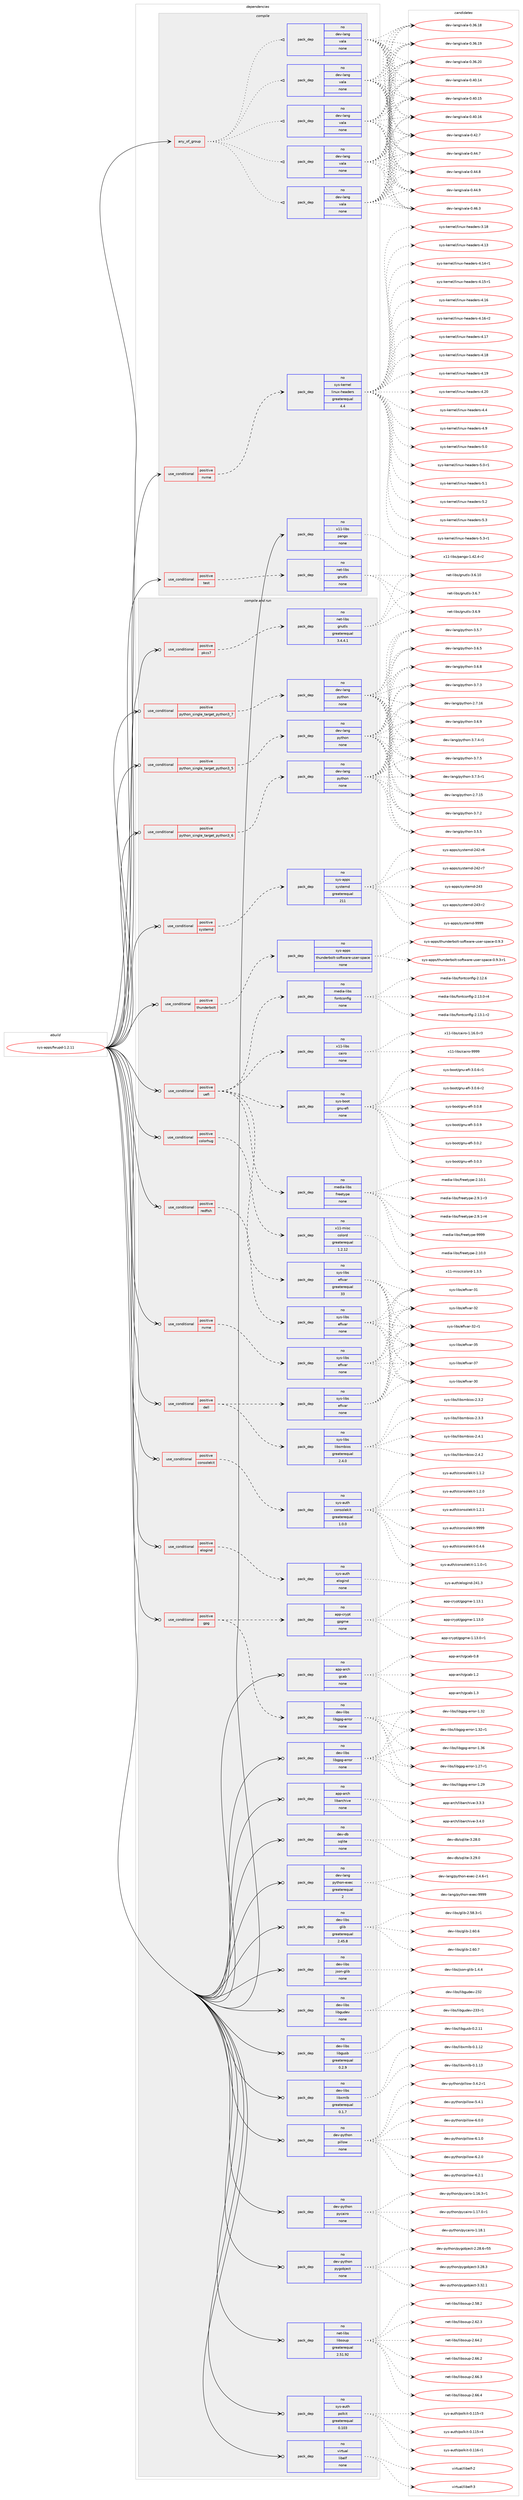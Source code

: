 digraph prolog {

# *************
# Graph options
# *************

newrank=true;
concentrate=true;
compound=true;
graph [rankdir=LR,fontname=Helvetica,fontsize=10,ranksep=1.5];#, ranksep=2.5, nodesep=0.2];
edge  [arrowhead=vee];
node  [fontname=Helvetica,fontsize=10];

# **********
# The ebuild
# **********

subgraph cluster_leftcol {
color=gray;
rank=same;
label=<<i>ebuild</i>>;
id [label="sys-apps/fwupd-1.2.11", color=red, width=4, href="../sys-apps/fwupd-1.2.11.svg"];
}

# ****************
# The dependencies
# ****************

subgraph cluster_midcol {
color=gray;
label=<<i>dependencies</i>>;
subgraph cluster_compile {
fillcolor="#eeeeee";
style=filled;
label=<<i>compile</i>>;
subgraph any14816 {
dependency874934 [label=<<TABLE BORDER="0" CELLBORDER="1" CELLSPACING="0" CELLPADDING="4"><TR><TD CELLPADDING="10">any_of_group</TD></TR></TABLE>>, shape=none, color=red];subgraph pack648903 {
dependency874935 [label=<<TABLE BORDER="0" CELLBORDER="1" CELLSPACING="0" CELLPADDING="4" WIDTH="220"><TR><TD ROWSPAN="6" CELLPADDING="30">pack_dep</TD></TR><TR><TD WIDTH="110">no</TD></TR><TR><TD>dev-lang</TD></TR><TR><TD>vala</TD></TR><TR><TD>none</TD></TR><TR><TD></TD></TR></TABLE>>, shape=none, color=blue];
}
dependency874934:e -> dependency874935:w [weight=20,style="dotted",arrowhead="oinv"];
subgraph pack648904 {
dependency874936 [label=<<TABLE BORDER="0" CELLBORDER="1" CELLSPACING="0" CELLPADDING="4" WIDTH="220"><TR><TD ROWSPAN="6" CELLPADDING="30">pack_dep</TD></TR><TR><TD WIDTH="110">no</TD></TR><TR><TD>dev-lang</TD></TR><TR><TD>vala</TD></TR><TR><TD>none</TD></TR><TR><TD></TD></TR></TABLE>>, shape=none, color=blue];
}
dependency874934:e -> dependency874936:w [weight=20,style="dotted",arrowhead="oinv"];
subgraph pack648905 {
dependency874937 [label=<<TABLE BORDER="0" CELLBORDER="1" CELLSPACING="0" CELLPADDING="4" WIDTH="220"><TR><TD ROWSPAN="6" CELLPADDING="30">pack_dep</TD></TR><TR><TD WIDTH="110">no</TD></TR><TR><TD>dev-lang</TD></TR><TR><TD>vala</TD></TR><TR><TD>none</TD></TR><TR><TD></TD></TR></TABLE>>, shape=none, color=blue];
}
dependency874934:e -> dependency874937:w [weight=20,style="dotted",arrowhead="oinv"];
subgraph pack648906 {
dependency874938 [label=<<TABLE BORDER="0" CELLBORDER="1" CELLSPACING="0" CELLPADDING="4" WIDTH="220"><TR><TD ROWSPAN="6" CELLPADDING="30">pack_dep</TD></TR><TR><TD WIDTH="110">no</TD></TR><TR><TD>dev-lang</TD></TR><TR><TD>vala</TD></TR><TR><TD>none</TD></TR><TR><TD></TD></TR></TABLE>>, shape=none, color=blue];
}
dependency874934:e -> dependency874938:w [weight=20,style="dotted",arrowhead="oinv"];
subgraph pack648907 {
dependency874939 [label=<<TABLE BORDER="0" CELLBORDER="1" CELLSPACING="0" CELLPADDING="4" WIDTH="220"><TR><TD ROWSPAN="6" CELLPADDING="30">pack_dep</TD></TR><TR><TD WIDTH="110">no</TD></TR><TR><TD>dev-lang</TD></TR><TR><TD>vala</TD></TR><TR><TD>none</TD></TR><TR><TD></TD></TR></TABLE>>, shape=none, color=blue];
}
dependency874934:e -> dependency874939:w [weight=20,style="dotted",arrowhead="oinv"];
}
id:e -> dependency874934:w [weight=20,style="solid",arrowhead="vee"];
subgraph cond210692 {
dependency874940 [label=<<TABLE BORDER="0" CELLBORDER="1" CELLSPACING="0" CELLPADDING="4"><TR><TD ROWSPAN="3" CELLPADDING="10">use_conditional</TD></TR><TR><TD>positive</TD></TR><TR><TD>nvme</TD></TR></TABLE>>, shape=none, color=red];
subgraph pack648908 {
dependency874941 [label=<<TABLE BORDER="0" CELLBORDER="1" CELLSPACING="0" CELLPADDING="4" WIDTH="220"><TR><TD ROWSPAN="6" CELLPADDING="30">pack_dep</TD></TR><TR><TD WIDTH="110">no</TD></TR><TR><TD>sys-kernel</TD></TR><TR><TD>linux-headers</TD></TR><TR><TD>greaterequal</TD></TR><TR><TD>4.4</TD></TR></TABLE>>, shape=none, color=blue];
}
dependency874940:e -> dependency874941:w [weight=20,style="dashed",arrowhead="vee"];
}
id:e -> dependency874940:w [weight=20,style="solid",arrowhead="vee"];
subgraph cond210693 {
dependency874942 [label=<<TABLE BORDER="0" CELLBORDER="1" CELLSPACING="0" CELLPADDING="4"><TR><TD ROWSPAN="3" CELLPADDING="10">use_conditional</TD></TR><TR><TD>positive</TD></TR><TR><TD>test</TD></TR></TABLE>>, shape=none, color=red];
subgraph pack648909 {
dependency874943 [label=<<TABLE BORDER="0" CELLBORDER="1" CELLSPACING="0" CELLPADDING="4" WIDTH="220"><TR><TD ROWSPAN="6" CELLPADDING="30">pack_dep</TD></TR><TR><TD WIDTH="110">no</TD></TR><TR><TD>net-libs</TD></TR><TR><TD>gnutls</TD></TR><TR><TD>none</TD></TR><TR><TD></TD></TR></TABLE>>, shape=none, color=blue];
}
dependency874942:e -> dependency874943:w [weight=20,style="dashed",arrowhead="vee"];
}
id:e -> dependency874942:w [weight=20,style="solid",arrowhead="vee"];
subgraph pack648910 {
dependency874944 [label=<<TABLE BORDER="0" CELLBORDER="1" CELLSPACING="0" CELLPADDING="4" WIDTH="220"><TR><TD ROWSPAN="6" CELLPADDING="30">pack_dep</TD></TR><TR><TD WIDTH="110">no</TD></TR><TR><TD>x11-libs</TD></TR><TR><TD>pango</TD></TR><TR><TD>none</TD></TR><TR><TD></TD></TR></TABLE>>, shape=none, color=blue];
}
id:e -> dependency874944:w [weight=20,style="solid",arrowhead="vee"];
}
subgraph cluster_compileandrun {
fillcolor="#eeeeee";
style=filled;
label=<<i>compile and run</i>>;
subgraph cond210694 {
dependency874945 [label=<<TABLE BORDER="0" CELLBORDER="1" CELLSPACING="0" CELLPADDING="4"><TR><TD ROWSPAN="3" CELLPADDING="10">use_conditional</TD></TR><TR><TD>positive</TD></TR><TR><TD>colorhug</TD></TR></TABLE>>, shape=none, color=red];
subgraph pack648911 {
dependency874946 [label=<<TABLE BORDER="0" CELLBORDER="1" CELLSPACING="0" CELLPADDING="4" WIDTH="220"><TR><TD ROWSPAN="6" CELLPADDING="30">pack_dep</TD></TR><TR><TD WIDTH="110">no</TD></TR><TR><TD>x11-misc</TD></TR><TR><TD>colord</TD></TR><TR><TD>greaterequal</TD></TR><TR><TD>1.2.12</TD></TR></TABLE>>, shape=none, color=blue];
}
dependency874945:e -> dependency874946:w [weight=20,style="dashed",arrowhead="vee"];
}
id:e -> dependency874945:w [weight=20,style="solid",arrowhead="odotvee"];
subgraph cond210695 {
dependency874947 [label=<<TABLE BORDER="0" CELLBORDER="1" CELLSPACING="0" CELLPADDING="4"><TR><TD ROWSPAN="3" CELLPADDING="10">use_conditional</TD></TR><TR><TD>positive</TD></TR><TR><TD>consolekit</TD></TR></TABLE>>, shape=none, color=red];
subgraph pack648912 {
dependency874948 [label=<<TABLE BORDER="0" CELLBORDER="1" CELLSPACING="0" CELLPADDING="4" WIDTH="220"><TR><TD ROWSPAN="6" CELLPADDING="30">pack_dep</TD></TR><TR><TD WIDTH="110">no</TD></TR><TR><TD>sys-auth</TD></TR><TR><TD>consolekit</TD></TR><TR><TD>greaterequal</TD></TR><TR><TD>1.0.0</TD></TR></TABLE>>, shape=none, color=blue];
}
dependency874947:e -> dependency874948:w [weight=20,style="dashed",arrowhead="vee"];
}
id:e -> dependency874947:w [weight=20,style="solid",arrowhead="odotvee"];
subgraph cond210696 {
dependency874949 [label=<<TABLE BORDER="0" CELLBORDER="1" CELLSPACING="0" CELLPADDING="4"><TR><TD ROWSPAN="3" CELLPADDING="10">use_conditional</TD></TR><TR><TD>positive</TD></TR><TR><TD>dell</TD></TR></TABLE>>, shape=none, color=red];
subgraph pack648913 {
dependency874950 [label=<<TABLE BORDER="0" CELLBORDER="1" CELLSPACING="0" CELLPADDING="4" WIDTH="220"><TR><TD ROWSPAN="6" CELLPADDING="30">pack_dep</TD></TR><TR><TD WIDTH="110">no</TD></TR><TR><TD>sys-libs</TD></TR><TR><TD>efivar</TD></TR><TR><TD>none</TD></TR><TR><TD></TD></TR></TABLE>>, shape=none, color=blue];
}
dependency874949:e -> dependency874950:w [weight=20,style="dashed",arrowhead="vee"];
subgraph pack648914 {
dependency874951 [label=<<TABLE BORDER="0" CELLBORDER="1" CELLSPACING="0" CELLPADDING="4" WIDTH="220"><TR><TD ROWSPAN="6" CELLPADDING="30">pack_dep</TD></TR><TR><TD WIDTH="110">no</TD></TR><TR><TD>sys-libs</TD></TR><TR><TD>libsmbios</TD></TR><TR><TD>greaterequal</TD></TR><TR><TD>2.4.0</TD></TR></TABLE>>, shape=none, color=blue];
}
dependency874949:e -> dependency874951:w [weight=20,style="dashed",arrowhead="vee"];
}
id:e -> dependency874949:w [weight=20,style="solid",arrowhead="odotvee"];
subgraph cond210697 {
dependency874952 [label=<<TABLE BORDER="0" CELLBORDER="1" CELLSPACING="0" CELLPADDING="4"><TR><TD ROWSPAN="3" CELLPADDING="10">use_conditional</TD></TR><TR><TD>positive</TD></TR><TR><TD>elogind</TD></TR></TABLE>>, shape=none, color=red];
subgraph pack648915 {
dependency874953 [label=<<TABLE BORDER="0" CELLBORDER="1" CELLSPACING="0" CELLPADDING="4" WIDTH="220"><TR><TD ROWSPAN="6" CELLPADDING="30">pack_dep</TD></TR><TR><TD WIDTH="110">no</TD></TR><TR><TD>sys-auth</TD></TR><TR><TD>elogind</TD></TR><TR><TD>none</TD></TR><TR><TD></TD></TR></TABLE>>, shape=none, color=blue];
}
dependency874952:e -> dependency874953:w [weight=20,style="dashed",arrowhead="vee"];
}
id:e -> dependency874952:w [weight=20,style="solid",arrowhead="odotvee"];
subgraph cond210698 {
dependency874954 [label=<<TABLE BORDER="0" CELLBORDER="1" CELLSPACING="0" CELLPADDING="4"><TR><TD ROWSPAN="3" CELLPADDING="10">use_conditional</TD></TR><TR><TD>positive</TD></TR><TR><TD>gpg</TD></TR></TABLE>>, shape=none, color=red];
subgraph pack648916 {
dependency874955 [label=<<TABLE BORDER="0" CELLBORDER="1" CELLSPACING="0" CELLPADDING="4" WIDTH="220"><TR><TD ROWSPAN="6" CELLPADDING="30">pack_dep</TD></TR><TR><TD WIDTH="110">no</TD></TR><TR><TD>app-crypt</TD></TR><TR><TD>gpgme</TD></TR><TR><TD>none</TD></TR><TR><TD></TD></TR></TABLE>>, shape=none, color=blue];
}
dependency874954:e -> dependency874955:w [weight=20,style="dashed",arrowhead="vee"];
subgraph pack648917 {
dependency874956 [label=<<TABLE BORDER="0" CELLBORDER="1" CELLSPACING="0" CELLPADDING="4" WIDTH="220"><TR><TD ROWSPAN="6" CELLPADDING="30">pack_dep</TD></TR><TR><TD WIDTH="110">no</TD></TR><TR><TD>dev-libs</TD></TR><TR><TD>libgpg-error</TD></TR><TR><TD>none</TD></TR><TR><TD></TD></TR></TABLE>>, shape=none, color=blue];
}
dependency874954:e -> dependency874956:w [weight=20,style="dashed",arrowhead="vee"];
}
id:e -> dependency874954:w [weight=20,style="solid",arrowhead="odotvee"];
subgraph cond210699 {
dependency874957 [label=<<TABLE BORDER="0" CELLBORDER="1" CELLSPACING="0" CELLPADDING="4"><TR><TD ROWSPAN="3" CELLPADDING="10">use_conditional</TD></TR><TR><TD>positive</TD></TR><TR><TD>nvme</TD></TR></TABLE>>, shape=none, color=red];
subgraph pack648918 {
dependency874958 [label=<<TABLE BORDER="0" CELLBORDER="1" CELLSPACING="0" CELLPADDING="4" WIDTH="220"><TR><TD ROWSPAN="6" CELLPADDING="30">pack_dep</TD></TR><TR><TD WIDTH="110">no</TD></TR><TR><TD>sys-libs</TD></TR><TR><TD>efivar</TD></TR><TR><TD>none</TD></TR><TR><TD></TD></TR></TABLE>>, shape=none, color=blue];
}
dependency874957:e -> dependency874958:w [weight=20,style="dashed",arrowhead="vee"];
}
id:e -> dependency874957:w [weight=20,style="solid",arrowhead="odotvee"];
subgraph cond210700 {
dependency874959 [label=<<TABLE BORDER="0" CELLBORDER="1" CELLSPACING="0" CELLPADDING="4"><TR><TD ROWSPAN="3" CELLPADDING="10">use_conditional</TD></TR><TR><TD>positive</TD></TR><TR><TD>pkcs7</TD></TR></TABLE>>, shape=none, color=red];
subgraph pack648919 {
dependency874960 [label=<<TABLE BORDER="0" CELLBORDER="1" CELLSPACING="0" CELLPADDING="4" WIDTH="220"><TR><TD ROWSPAN="6" CELLPADDING="30">pack_dep</TD></TR><TR><TD WIDTH="110">no</TD></TR><TR><TD>net-libs</TD></TR><TR><TD>gnutls</TD></TR><TR><TD>greaterequal</TD></TR><TR><TD>3.4.4.1</TD></TR></TABLE>>, shape=none, color=blue];
}
dependency874959:e -> dependency874960:w [weight=20,style="dashed",arrowhead="vee"];
}
id:e -> dependency874959:w [weight=20,style="solid",arrowhead="odotvee"];
subgraph cond210701 {
dependency874961 [label=<<TABLE BORDER="0" CELLBORDER="1" CELLSPACING="0" CELLPADDING="4"><TR><TD ROWSPAN="3" CELLPADDING="10">use_conditional</TD></TR><TR><TD>positive</TD></TR><TR><TD>python_single_target_python3_5</TD></TR></TABLE>>, shape=none, color=red];
subgraph pack648920 {
dependency874962 [label=<<TABLE BORDER="0" CELLBORDER="1" CELLSPACING="0" CELLPADDING="4" WIDTH="220"><TR><TD ROWSPAN="6" CELLPADDING="30">pack_dep</TD></TR><TR><TD WIDTH="110">no</TD></TR><TR><TD>dev-lang</TD></TR><TR><TD>python</TD></TR><TR><TD>none</TD></TR><TR><TD></TD></TR></TABLE>>, shape=none, color=blue];
}
dependency874961:e -> dependency874962:w [weight=20,style="dashed",arrowhead="vee"];
}
id:e -> dependency874961:w [weight=20,style="solid",arrowhead="odotvee"];
subgraph cond210702 {
dependency874963 [label=<<TABLE BORDER="0" CELLBORDER="1" CELLSPACING="0" CELLPADDING="4"><TR><TD ROWSPAN="3" CELLPADDING="10">use_conditional</TD></TR><TR><TD>positive</TD></TR><TR><TD>python_single_target_python3_6</TD></TR></TABLE>>, shape=none, color=red];
subgraph pack648921 {
dependency874964 [label=<<TABLE BORDER="0" CELLBORDER="1" CELLSPACING="0" CELLPADDING="4" WIDTH="220"><TR><TD ROWSPAN="6" CELLPADDING="30">pack_dep</TD></TR><TR><TD WIDTH="110">no</TD></TR><TR><TD>dev-lang</TD></TR><TR><TD>python</TD></TR><TR><TD>none</TD></TR><TR><TD></TD></TR></TABLE>>, shape=none, color=blue];
}
dependency874963:e -> dependency874964:w [weight=20,style="dashed",arrowhead="vee"];
}
id:e -> dependency874963:w [weight=20,style="solid",arrowhead="odotvee"];
subgraph cond210703 {
dependency874965 [label=<<TABLE BORDER="0" CELLBORDER="1" CELLSPACING="0" CELLPADDING="4"><TR><TD ROWSPAN="3" CELLPADDING="10">use_conditional</TD></TR><TR><TD>positive</TD></TR><TR><TD>python_single_target_python3_7</TD></TR></TABLE>>, shape=none, color=red];
subgraph pack648922 {
dependency874966 [label=<<TABLE BORDER="0" CELLBORDER="1" CELLSPACING="0" CELLPADDING="4" WIDTH="220"><TR><TD ROWSPAN="6" CELLPADDING="30">pack_dep</TD></TR><TR><TD WIDTH="110">no</TD></TR><TR><TD>dev-lang</TD></TR><TR><TD>python</TD></TR><TR><TD>none</TD></TR><TR><TD></TD></TR></TABLE>>, shape=none, color=blue];
}
dependency874965:e -> dependency874966:w [weight=20,style="dashed",arrowhead="vee"];
}
id:e -> dependency874965:w [weight=20,style="solid",arrowhead="odotvee"];
subgraph cond210704 {
dependency874967 [label=<<TABLE BORDER="0" CELLBORDER="1" CELLSPACING="0" CELLPADDING="4"><TR><TD ROWSPAN="3" CELLPADDING="10">use_conditional</TD></TR><TR><TD>positive</TD></TR><TR><TD>redfish</TD></TR></TABLE>>, shape=none, color=red];
subgraph pack648923 {
dependency874968 [label=<<TABLE BORDER="0" CELLBORDER="1" CELLSPACING="0" CELLPADDING="4" WIDTH="220"><TR><TD ROWSPAN="6" CELLPADDING="30">pack_dep</TD></TR><TR><TD WIDTH="110">no</TD></TR><TR><TD>sys-libs</TD></TR><TR><TD>efivar</TD></TR><TR><TD>none</TD></TR><TR><TD></TD></TR></TABLE>>, shape=none, color=blue];
}
dependency874967:e -> dependency874968:w [weight=20,style="dashed",arrowhead="vee"];
}
id:e -> dependency874967:w [weight=20,style="solid",arrowhead="odotvee"];
subgraph cond210705 {
dependency874969 [label=<<TABLE BORDER="0" CELLBORDER="1" CELLSPACING="0" CELLPADDING="4"><TR><TD ROWSPAN="3" CELLPADDING="10">use_conditional</TD></TR><TR><TD>positive</TD></TR><TR><TD>systemd</TD></TR></TABLE>>, shape=none, color=red];
subgraph pack648924 {
dependency874970 [label=<<TABLE BORDER="0" CELLBORDER="1" CELLSPACING="0" CELLPADDING="4" WIDTH="220"><TR><TD ROWSPAN="6" CELLPADDING="30">pack_dep</TD></TR><TR><TD WIDTH="110">no</TD></TR><TR><TD>sys-apps</TD></TR><TR><TD>systemd</TD></TR><TR><TD>greaterequal</TD></TR><TR><TD>211</TD></TR></TABLE>>, shape=none, color=blue];
}
dependency874969:e -> dependency874970:w [weight=20,style="dashed",arrowhead="vee"];
}
id:e -> dependency874969:w [weight=20,style="solid",arrowhead="odotvee"];
subgraph cond210706 {
dependency874971 [label=<<TABLE BORDER="0" CELLBORDER="1" CELLSPACING="0" CELLPADDING="4"><TR><TD ROWSPAN="3" CELLPADDING="10">use_conditional</TD></TR><TR><TD>positive</TD></TR><TR><TD>thunderbolt</TD></TR></TABLE>>, shape=none, color=red];
subgraph pack648925 {
dependency874972 [label=<<TABLE BORDER="0" CELLBORDER="1" CELLSPACING="0" CELLPADDING="4" WIDTH="220"><TR><TD ROWSPAN="6" CELLPADDING="30">pack_dep</TD></TR><TR><TD WIDTH="110">no</TD></TR><TR><TD>sys-apps</TD></TR><TR><TD>thunderbolt-software-user-space</TD></TR><TR><TD>none</TD></TR><TR><TD></TD></TR></TABLE>>, shape=none, color=blue];
}
dependency874971:e -> dependency874972:w [weight=20,style="dashed",arrowhead="vee"];
}
id:e -> dependency874971:w [weight=20,style="solid",arrowhead="odotvee"];
subgraph cond210707 {
dependency874973 [label=<<TABLE BORDER="0" CELLBORDER="1" CELLSPACING="0" CELLPADDING="4"><TR><TD ROWSPAN="3" CELLPADDING="10">use_conditional</TD></TR><TR><TD>positive</TD></TR><TR><TD>uefi</TD></TR></TABLE>>, shape=none, color=red];
subgraph pack648926 {
dependency874974 [label=<<TABLE BORDER="0" CELLBORDER="1" CELLSPACING="0" CELLPADDING="4" WIDTH="220"><TR><TD ROWSPAN="6" CELLPADDING="30">pack_dep</TD></TR><TR><TD WIDTH="110">no</TD></TR><TR><TD>media-libs</TD></TR><TR><TD>fontconfig</TD></TR><TR><TD>none</TD></TR><TR><TD></TD></TR></TABLE>>, shape=none, color=blue];
}
dependency874973:e -> dependency874974:w [weight=20,style="dashed",arrowhead="vee"];
subgraph pack648927 {
dependency874975 [label=<<TABLE BORDER="0" CELLBORDER="1" CELLSPACING="0" CELLPADDING="4" WIDTH="220"><TR><TD ROWSPAN="6" CELLPADDING="30">pack_dep</TD></TR><TR><TD WIDTH="110">no</TD></TR><TR><TD>media-libs</TD></TR><TR><TD>freetype</TD></TR><TR><TD>none</TD></TR><TR><TD></TD></TR></TABLE>>, shape=none, color=blue];
}
dependency874973:e -> dependency874975:w [weight=20,style="dashed",arrowhead="vee"];
subgraph pack648928 {
dependency874976 [label=<<TABLE BORDER="0" CELLBORDER="1" CELLSPACING="0" CELLPADDING="4" WIDTH="220"><TR><TD ROWSPAN="6" CELLPADDING="30">pack_dep</TD></TR><TR><TD WIDTH="110">no</TD></TR><TR><TD>sys-boot</TD></TR><TR><TD>gnu-efi</TD></TR><TR><TD>none</TD></TR><TR><TD></TD></TR></TABLE>>, shape=none, color=blue];
}
dependency874973:e -> dependency874976:w [weight=20,style="dashed",arrowhead="vee"];
subgraph pack648929 {
dependency874977 [label=<<TABLE BORDER="0" CELLBORDER="1" CELLSPACING="0" CELLPADDING="4" WIDTH="220"><TR><TD ROWSPAN="6" CELLPADDING="30">pack_dep</TD></TR><TR><TD WIDTH="110">no</TD></TR><TR><TD>sys-libs</TD></TR><TR><TD>efivar</TD></TR><TR><TD>greaterequal</TD></TR><TR><TD>33</TD></TR></TABLE>>, shape=none, color=blue];
}
dependency874973:e -> dependency874977:w [weight=20,style="dashed",arrowhead="vee"];
subgraph pack648930 {
dependency874978 [label=<<TABLE BORDER="0" CELLBORDER="1" CELLSPACING="0" CELLPADDING="4" WIDTH="220"><TR><TD ROWSPAN="6" CELLPADDING="30">pack_dep</TD></TR><TR><TD WIDTH="110">no</TD></TR><TR><TD>x11-libs</TD></TR><TR><TD>cairo</TD></TR><TR><TD>none</TD></TR><TR><TD></TD></TR></TABLE>>, shape=none, color=blue];
}
dependency874973:e -> dependency874978:w [weight=20,style="dashed",arrowhead="vee"];
}
id:e -> dependency874973:w [weight=20,style="solid",arrowhead="odotvee"];
subgraph pack648931 {
dependency874979 [label=<<TABLE BORDER="0" CELLBORDER="1" CELLSPACING="0" CELLPADDING="4" WIDTH="220"><TR><TD ROWSPAN="6" CELLPADDING="30">pack_dep</TD></TR><TR><TD WIDTH="110">no</TD></TR><TR><TD>app-arch</TD></TR><TR><TD>gcab</TD></TR><TR><TD>none</TD></TR><TR><TD></TD></TR></TABLE>>, shape=none, color=blue];
}
id:e -> dependency874979:w [weight=20,style="solid",arrowhead="odotvee"];
subgraph pack648932 {
dependency874980 [label=<<TABLE BORDER="0" CELLBORDER="1" CELLSPACING="0" CELLPADDING="4" WIDTH="220"><TR><TD ROWSPAN="6" CELLPADDING="30">pack_dep</TD></TR><TR><TD WIDTH="110">no</TD></TR><TR><TD>app-arch</TD></TR><TR><TD>libarchive</TD></TR><TR><TD>none</TD></TR><TR><TD></TD></TR></TABLE>>, shape=none, color=blue];
}
id:e -> dependency874980:w [weight=20,style="solid",arrowhead="odotvee"];
subgraph pack648933 {
dependency874981 [label=<<TABLE BORDER="0" CELLBORDER="1" CELLSPACING="0" CELLPADDING="4" WIDTH="220"><TR><TD ROWSPAN="6" CELLPADDING="30">pack_dep</TD></TR><TR><TD WIDTH="110">no</TD></TR><TR><TD>dev-db</TD></TR><TR><TD>sqlite</TD></TR><TR><TD>none</TD></TR><TR><TD></TD></TR></TABLE>>, shape=none, color=blue];
}
id:e -> dependency874981:w [weight=20,style="solid",arrowhead="odotvee"];
subgraph pack648934 {
dependency874982 [label=<<TABLE BORDER="0" CELLBORDER="1" CELLSPACING="0" CELLPADDING="4" WIDTH="220"><TR><TD ROWSPAN="6" CELLPADDING="30">pack_dep</TD></TR><TR><TD WIDTH="110">no</TD></TR><TR><TD>dev-lang</TD></TR><TR><TD>python-exec</TD></TR><TR><TD>greaterequal</TD></TR><TR><TD>2</TD></TR></TABLE>>, shape=none, color=blue];
}
id:e -> dependency874982:w [weight=20,style="solid",arrowhead="odotvee"];
subgraph pack648935 {
dependency874983 [label=<<TABLE BORDER="0" CELLBORDER="1" CELLSPACING="0" CELLPADDING="4" WIDTH="220"><TR><TD ROWSPAN="6" CELLPADDING="30">pack_dep</TD></TR><TR><TD WIDTH="110">no</TD></TR><TR><TD>dev-libs</TD></TR><TR><TD>glib</TD></TR><TR><TD>greaterequal</TD></TR><TR><TD>2.45.8</TD></TR></TABLE>>, shape=none, color=blue];
}
id:e -> dependency874983:w [weight=20,style="solid",arrowhead="odotvee"];
subgraph pack648936 {
dependency874984 [label=<<TABLE BORDER="0" CELLBORDER="1" CELLSPACING="0" CELLPADDING="4" WIDTH="220"><TR><TD ROWSPAN="6" CELLPADDING="30">pack_dep</TD></TR><TR><TD WIDTH="110">no</TD></TR><TR><TD>dev-libs</TD></TR><TR><TD>json-glib</TD></TR><TR><TD>none</TD></TR><TR><TD></TD></TR></TABLE>>, shape=none, color=blue];
}
id:e -> dependency874984:w [weight=20,style="solid",arrowhead="odotvee"];
subgraph pack648937 {
dependency874985 [label=<<TABLE BORDER="0" CELLBORDER="1" CELLSPACING="0" CELLPADDING="4" WIDTH="220"><TR><TD ROWSPAN="6" CELLPADDING="30">pack_dep</TD></TR><TR><TD WIDTH="110">no</TD></TR><TR><TD>dev-libs</TD></TR><TR><TD>libgpg-error</TD></TR><TR><TD>none</TD></TR><TR><TD></TD></TR></TABLE>>, shape=none, color=blue];
}
id:e -> dependency874985:w [weight=20,style="solid",arrowhead="odotvee"];
subgraph pack648938 {
dependency874986 [label=<<TABLE BORDER="0" CELLBORDER="1" CELLSPACING="0" CELLPADDING="4" WIDTH="220"><TR><TD ROWSPAN="6" CELLPADDING="30">pack_dep</TD></TR><TR><TD WIDTH="110">no</TD></TR><TR><TD>dev-libs</TD></TR><TR><TD>libgudev</TD></TR><TR><TD>none</TD></TR><TR><TD></TD></TR></TABLE>>, shape=none, color=blue];
}
id:e -> dependency874986:w [weight=20,style="solid",arrowhead="odotvee"];
subgraph pack648939 {
dependency874987 [label=<<TABLE BORDER="0" CELLBORDER="1" CELLSPACING="0" CELLPADDING="4" WIDTH="220"><TR><TD ROWSPAN="6" CELLPADDING="30">pack_dep</TD></TR><TR><TD WIDTH="110">no</TD></TR><TR><TD>dev-libs</TD></TR><TR><TD>libgusb</TD></TR><TR><TD>greaterequal</TD></TR><TR><TD>0.2.9</TD></TR></TABLE>>, shape=none, color=blue];
}
id:e -> dependency874987:w [weight=20,style="solid",arrowhead="odotvee"];
subgraph pack648940 {
dependency874988 [label=<<TABLE BORDER="0" CELLBORDER="1" CELLSPACING="0" CELLPADDING="4" WIDTH="220"><TR><TD ROWSPAN="6" CELLPADDING="30">pack_dep</TD></TR><TR><TD WIDTH="110">no</TD></TR><TR><TD>dev-libs</TD></TR><TR><TD>libxmlb</TD></TR><TR><TD>greaterequal</TD></TR><TR><TD>0.1.7</TD></TR></TABLE>>, shape=none, color=blue];
}
id:e -> dependency874988:w [weight=20,style="solid",arrowhead="odotvee"];
subgraph pack648941 {
dependency874989 [label=<<TABLE BORDER="0" CELLBORDER="1" CELLSPACING="0" CELLPADDING="4" WIDTH="220"><TR><TD ROWSPAN="6" CELLPADDING="30">pack_dep</TD></TR><TR><TD WIDTH="110">no</TD></TR><TR><TD>dev-python</TD></TR><TR><TD>pillow</TD></TR><TR><TD>none</TD></TR><TR><TD></TD></TR></TABLE>>, shape=none, color=blue];
}
id:e -> dependency874989:w [weight=20,style="solid",arrowhead="odotvee"];
subgraph pack648942 {
dependency874990 [label=<<TABLE BORDER="0" CELLBORDER="1" CELLSPACING="0" CELLPADDING="4" WIDTH="220"><TR><TD ROWSPAN="6" CELLPADDING="30">pack_dep</TD></TR><TR><TD WIDTH="110">no</TD></TR><TR><TD>dev-python</TD></TR><TR><TD>pycairo</TD></TR><TR><TD>none</TD></TR><TR><TD></TD></TR></TABLE>>, shape=none, color=blue];
}
id:e -> dependency874990:w [weight=20,style="solid",arrowhead="odotvee"];
subgraph pack648943 {
dependency874991 [label=<<TABLE BORDER="0" CELLBORDER="1" CELLSPACING="0" CELLPADDING="4" WIDTH="220"><TR><TD ROWSPAN="6" CELLPADDING="30">pack_dep</TD></TR><TR><TD WIDTH="110">no</TD></TR><TR><TD>dev-python</TD></TR><TR><TD>pygobject</TD></TR><TR><TD>none</TD></TR><TR><TD></TD></TR></TABLE>>, shape=none, color=blue];
}
id:e -> dependency874991:w [weight=20,style="solid",arrowhead="odotvee"];
subgraph pack648944 {
dependency874992 [label=<<TABLE BORDER="0" CELLBORDER="1" CELLSPACING="0" CELLPADDING="4" WIDTH="220"><TR><TD ROWSPAN="6" CELLPADDING="30">pack_dep</TD></TR><TR><TD WIDTH="110">no</TD></TR><TR><TD>net-libs</TD></TR><TR><TD>libsoup</TD></TR><TR><TD>greaterequal</TD></TR><TR><TD>2.51.92</TD></TR></TABLE>>, shape=none, color=blue];
}
id:e -> dependency874992:w [weight=20,style="solid",arrowhead="odotvee"];
subgraph pack648945 {
dependency874993 [label=<<TABLE BORDER="0" CELLBORDER="1" CELLSPACING="0" CELLPADDING="4" WIDTH="220"><TR><TD ROWSPAN="6" CELLPADDING="30">pack_dep</TD></TR><TR><TD WIDTH="110">no</TD></TR><TR><TD>sys-auth</TD></TR><TR><TD>polkit</TD></TR><TR><TD>greaterequal</TD></TR><TR><TD>0.103</TD></TR></TABLE>>, shape=none, color=blue];
}
id:e -> dependency874993:w [weight=20,style="solid",arrowhead="odotvee"];
subgraph pack648946 {
dependency874994 [label=<<TABLE BORDER="0" CELLBORDER="1" CELLSPACING="0" CELLPADDING="4" WIDTH="220"><TR><TD ROWSPAN="6" CELLPADDING="30">pack_dep</TD></TR><TR><TD WIDTH="110">no</TD></TR><TR><TD>virtual</TD></TR><TR><TD>libelf</TD></TR><TR><TD>none</TD></TR><TR><TD></TD></TR></TABLE>>, shape=none, color=blue];
}
id:e -> dependency874994:w [weight=20,style="solid",arrowhead="odotvee"];
}
subgraph cluster_run {
fillcolor="#eeeeee";
style=filled;
label=<<i>run</i>>;
}
}

# **************
# The candidates
# **************

subgraph cluster_choices {
rank=same;
color=gray;
label=<<i>candidates</i>>;

subgraph choice648903 {
color=black;
nodesep=1;
choice10010111845108971101034711897108974548465154464956 [label="dev-lang/vala-0.36.18", color=red, width=4,href="../dev-lang/vala-0.36.18.svg"];
choice10010111845108971101034711897108974548465154464957 [label="dev-lang/vala-0.36.19", color=red, width=4,href="../dev-lang/vala-0.36.19.svg"];
choice10010111845108971101034711897108974548465154465048 [label="dev-lang/vala-0.36.20", color=red, width=4,href="../dev-lang/vala-0.36.20.svg"];
choice10010111845108971101034711897108974548465248464952 [label="dev-lang/vala-0.40.14", color=red, width=4,href="../dev-lang/vala-0.40.14.svg"];
choice10010111845108971101034711897108974548465248464953 [label="dev-lang/vala-0.40.15", color=red, width=4,href="../dev-lang/vala-0.40.15.svg"];
choice10010111845108971101034711897108974548465248464954 [label="dev-lang/vala-0.40.16", color=red, width=4,href="../dev-lang/vala-0.40.16.svg"];
choice100101118451089711010347118971089745484652504655 [label="dev-lang/vala-0.42.7", color=red, width=4,href="../dev-lang/vala-0.42.7.svg"];
choice100101118451089711010347118971089745484652524655 [label="dev-lang/vala-0.44.7", color=red, width=4,href="../dev-lang/vala-0.44.7.svg"];
choice100101118451089711010347118971089745484652524656 [label="dev-lang/vala-0.44.8", color=red, width=4,href="../dev-lang/vala-0.44.8.svg"];
choice100101118451089711010347118971089745484652524657 [label="dev-lang/vala-0.44.9", color=red, width=4,href="../dev-lang/vala-0.44.9.svg"];
choice100101118451089711010347118971089745484652544651 [label="dev-lang/vala-0.46.3", color=red, width=4,href="../dev-lang/vala-0.46.3.svg"];
dependency874935:e -> choice10010111845108971101034711897108974548465154464956:w [style=dotted,weight="100"];
dependency874935:e -> choice10010111845108971101034711897108974548465154464957:w [style=dotted,weight="100"];
dependency874935:e -> choice10010111845108971101034711897108974548465154465048:w [style=dotted,weight="100"];
dependency874935:e -> choice10010111845108971101034711897108974548465248464952:w [style=dotted,weight="100"];
dependency874935:e -> choice10010111845108971101034711897108974548465248464953:w [style=dotted,weight="100"];
dependency874935:e -> choice10010111845108971101034711897108974548465248464954:w [style=dotted,weight="100"];
dependency874935:e -> choice100101118451089711010347118971089745484652504655:w [style=dotted,weight="100"];
dependency874935:e -> choice100101118451089711010347118971089745484652524655:w [style=dotted,weight="100"];
dependency874935:e -> choice100101118451089711010347118971089745484652524656:w [style=dotted,weight="100"];
dependency874935:e -> choice100101118451089711010347118971089745484652524657:w [style=dotted,weight="100"];
dependency874935:e -> choice100101118451089711010347118971089745484652544651:w [style=dotted,weight="100"];
}
subgraph choice648904 {
color=black;
nodesep=1;
choice10010111845108971101034711897108974548465154464956 [label="dev-lang/vala-0.36.18", color=red, width=4,href="../dev-lang/vala-0.36.18.svg"];
choice10010111845108971101034711897108974548465154464957 [label="dev-lang/vala-0.36.19", color=red, width=4,href="../dev-lang/vala-0.36.19.svg"];
choice10010111845108971101034711897108974548465154465048 [label="dev-lang/vala-0.36.20", color=red, width=4,href="../dev-lang/vala-0.36.20.svg"];
choice10010111845108971101034711897108974548465248464952 [label="dev-lang/vala-0.40.14", color=red, width=4,href="../dev-lang/vala-0.40.14.svg"];
choice10010111845108971101034711897108974548465248464953 [label="dev-lang/vala-0.40.15", color=red, width=4,href="../dev-lang/vala-0.40.15.svg"];
choice10010111845108971101034711897108974548465248464954 [label="dev-lang/vala-0.40.16", color=red, width=4,href="../dev-lang/vala-0.40.16.svg"];
choice100101118451089711010347118971089745484652504655 [label="dev-lang/vala-0.42.7", color=red, width=4,href="../dev-lang/vala-0.42.7.svg"];
choice100101118451089711010347118971089745484652524655 [label="dev-lang/vala-0.44.7", color=red, width=4,href="../dev-lang/vala-0.44.7.svg"];
choice100101118451089711010347118971089745484652524656 [label="dev-lang/vala-0.44.8", color=red, width=4,href="../dev-lang/vala-0.44.8.svg"];
choice100101118451089711010347118971089745484652524657 [label="dev-lang/vala-0.44.9", color=red, width=4,href="../dev-lang/vala-0.44.9.svg"];
choice100101118451089711010347118971089745484652544651 [label="dev-lang/vala-0.46.3", color=red, width=4,href="../dev-lang/vala-0.46.3.svg"];
dependency874936:e -> choice10010111845108971101034711897108974548465154464956:w [style=dotted,weight="100"];
dependency874936:e -> choice10010111845108971101034711897108974548465154464957:w [style=dotted,weight="100"];
dependency874936:e -> choice10010111845108971101034711897108974548465154465048:w [style=dotted,weight="100"];
dependency874936:e -> choice10010111845108971101034711897108974548465248464952:w [style=dotted,weight="100"];
dependency874936:e -> choice10010111845108971101034711897108974548465248464953:w [style=dotted,weight="100"];
dependency874936:e -> choice10010111845108971101034711897108974548465248464954:w [style=dotted,weight="100"];
dependency874936:e -> choice100101118451089711010347118971089745484652504655:w [style=dotted,weight="100"];
dependency874936:e -> choice100101118451089711010347118971089745484652524655:w [style=dotted,weight="100"];
dependency874936:e -> choice100101118451089711010347118971089745484652524656:w [style=dotted,weight="100"];
dependency874936:e -> choice100101118451089711010347118971089745484652524657:w [style=dotted,weight="100"];
dependency874936:e -> choice100101118451089711010347118971089745484652544651:w [style=dotted,weight="100"];
}
subgraph choice648905 {
color=black;
nodesep=1;
choice10010111845108971101034711897108974548465154464956 [label="dev-lang/vala-0.36.18", color=red, width=4,href="../dev-lang/vala-0.36.18.svg"];
choice10010111845108971101034711897108974548465154464957 [label="dev-lang/vala-0.36.19", color=red, width=4,href="../dev-lang/vala-0.36.19.svg"];
choice10010111845108971101034711897108974548465154465048 [label="dev-lang/vala-0.36.20", color=red, width=4,href="../dev-lang/vala-0.36.20.svg"];
choice10010111845108971101034711897108974548465248464952 [label="dev-lang/vala-0.40.14", color=red, width=4,href="../dev-lang/vala-0.40.14.svg"];
choice10010111845108971101034711897108974548465248464953 [label="dev-lang/vala-0.40.15", color=red, width=4,href="../dev-lang/vala-0.40.15.svg"];
choice10010111845108971101034711897108974548465248464954 [label="dev-lang/vala-0.40.16", color=red, width=4,href="../dev-lang/vala-0.40.16.svg"];
choice100101118451089711010347118971089745484652504655 [label="dev-lang/vala-0.42.7", color=red, width=4,href="../dev-lang/vala-0.42.7.svg"];
choice100101118451089711010347118971089745484652524655 [label="dev-lang/vala-0.44.7", color=red, width=4,href="../dev-lang/vala-0.44.7.svg"];
choice100101118451089711010347118971089745484652524656 [label="dev-lang/vala-0.44.8", color=red, width=4,href="../dev-lang/vala-0.44.8.svg"];
choice100101118451089711010347118971089745484652524657 [label="dev-lang/vala-0.44.9", color=red, width=4,href="../dev-lang/vala-0.44.9.svg"];
choice100101118451089711010347118971089745484652544651 [label="dev-lang/vala-0.46.3", color=red, width=4,href="../dev-lang/vala-0.46.3.svg"];
dependency874937:e -> choice10010111845108971101034711897108974548465154464956:w [style=dotted,weight="100"];
dependency874937:e -> choice10010111845108971101034711897108974548465154464957:w [style=dotted,weight="100"];
dependency874937:e -> choice10010111845108971101034711897108974548465154465048:w [style=dotted,weight="100"];
dependency874937:e -> choice10010111845108971101034711897108974548465248464952:w [style=dotted,weight="100"];
dependency874937:e -> choice10010111845108971101034711897108974548465248464953:w [style=dotted,weight="100"];
dependency874937:e -> choice10010111845108971101034711897108974548465248464954:w [style=dotted,weight="100"];
dependency874937:e -> choice100101118451089711010347118971089745484652504655:w [style=dotted,weight="100"];
dependency874937:e -> choice100101118451089711010347118971089745484652524655:w [style=dotted,weight="100"];
dependency874937:e -> choice100101118451089711010347118971089745484652524656:w [style=dotted,weight="100"];
dependency874937:e -> choice100101118451089711010347118971089745484652524657:w [style=dotted,weight="100"];
dependency874937:e -> choice100101118451089711010347118971089745484652544651:w [style=dotted,weight="100"];
}
subgraph choice648906 {
color=black;
nodesep=1;
choice10010111845108971101034711897108974548465154464956 [label="dev-lang/vala-0.36.18", color=red, width=4,href="../dev-lang/vala-0.36.18.svg"];
choice10010111845108971101034711897108974548465154464957 [label="dev-lang/vala-0.36.19", color=red, width=4,href="../dev-lang/vala-0.36.19.svg"];
choice10010111845108971101034711897108974548465154465048 [label="dev-lang/vala-0.36.20", color=red, width=4,href="../dev-lang/vala-0.36.20.svg"];
choice10010111845108971101034711897108974548465248464952 [label="dev-lang/vala-0.40.14", color=red, width=4,href="../dev-lang/vala-0.40.14.svg"];
choice10010111845108971101034711897108974548465248464953 [label="dev-lang/vala-0.40.15", color=red, width=4,href="../dev-lang/vala-0.40.15.svg"];
choice10010111845108971101034711897108974548465248464954 [label="dev-lang/vala-0.40.16", color=red, width=4,href="../dev-lang/vala-0.40.16.svg"];
choice100101118451089711010347118971089745484652504655 [label="dev-lang/vala-0.42.7", color=red, width=4,href="../dev-lang/vala-0.42.7.svg"];
choice100101118451089711010347118971089745484652524655 [label="dev-lang/vala-0.44.7", color=red, width=4,href="../dev-lang/vala-0.44.7.svg"];
choice100101118451089711010347118971089745484652524656 [label="dev-lang/vala-0.44.8", color=red, width=4,href="../dev-lang/vala-0.44.8.svg"];
choice100101118451089711010347118971089745484652524657 [label="dev-lang/vala-0.44.9", color=red, width=4,href="../dev-lang/vala-0.44.9.svg"];
choice100101118451089711010347118971089745484652544651 [label="dev-lang/vala-0.46.3", color=red, width=4,href="../dev-lang/vala-0.46.3.svg"];
dependency874938:e -> choice10010111845108971101034711897108974548465154464956:w [style=dotted,weight="100"];
dependency874938:e -> choice10010111845108971101034711897108974548465154464957:w [style=dotted,weight="100"];
dependency874938:e -> choice10010111845108971101034711897108974548465154465048:w [style=dotted,weight="100"];
dependency874938:e -> choice10010111845108971101034711897108974548465248464952:w [style=dotted,weight="100"];
dependency874938:e -> choice10010111845108971101034711897108974548465248464953:w [style=dotted,weight="100"];
dependency874938:e -> choice10010111845108971101034711897108974548465248464954:w [style=dotted,weight="100"];
dependency874938:e -> choice100101118451089711010347118971089745484652504655:w [style=dotted,weight="100"];
dependency874938:e -> choice100101118451089711010347118971089745484652524655:w [style=dotted,weight="100"];
dependency874938:e -> choice100101118451089711010347118971089745484652524656:w [style=dotted,weight="100"];
dependency874938:e -> choice100101118451089711010347118971089745484652524657:w [style=dotted,weight="100"];
dependency874938:e -> choice100101118451089711010347118971089745484652544651:w [style=dotted,weight="100"];
}
subgraph choice648907 {
color=black;
nodesep=1;
choice10010111845108971101034711897108974548465154464956 [label="dev-lang/vala-0.36.18", color=red, width=4,href="../dev-lang/vala-0.36.18.svg"];
choice10010111845108971101034711897108974548465154464957 [label="dev-lang/vala-0.36.19", color=red, width=4,href="../dev-lang/vala-0.36.19.svg"];
choice10010111845108971101034711897108974548465154465048 [label="dev-lang/vala-0.36.20", color=red, width=4,href="../dev-lang/vala-0.36.20.svg"];
choice10010111845108971101034711897108974548465248464952 [label="dev-lang/vala-0.40.14", color=red, width=4,href="../dev-lang/vala-0.40.14.svg"];
choice10010111845108971101034711897108974548465248464953 [label="dev-lang/vala-0.40.15", color=red, width=4,href="../dev-lang/vala-0.40.15.svg"];
choice10010111845108971101034711897108974548465248464954 [label="dev-lang/vala-0.40.16", color=red, width=4,href="../dev-lang/vala-0.40.16.svg"];
choice100101118451089711010347118971089745484652504655 [label="dev-lang/vala-0.42.7", color=red, width=4,href="../dev-lang/vala-0.42.7.svg"];
choice100101118451089711010347118971089745484652524655 [label="dev-lang/vala-0.44.7", color=red, width=4,href="../dev-lang/vala-0.44.7.svg"];
choice100101118451089711010347118971089745484652524656 [label="dev-lang/vala-0.44.8", color=red, width=4,href="../dev-lang/vala-0.44.8.svg"];
choice100101118451089711010347118971089745484652524657 [label="dev-lang/vala-0.44.9", color=red, width=4,href="../dev-lang/vala-0.44.9.svg"];
choice100101118451089711010347118971089745484652544651 [label="dev-lang/vala-0.46.3", color=red, width=4,href="../dev-lang/vala-0.46.3.svg"];
dependency874939:e -> choice10010111845108971101034711897108974548465154464956:w [style=dotted,weight="100"];
dependency874939:e -> choice10010111845108971101034711897108974548465154464957:w [style=dotted,weight="100"];
dependency874939:e -> choice10010111845108971101034711897108974548465154465048:w [style=dotted,weight="100"];
dependency874939:e -> choice10010111845108971101034711897108974548465248464952:w [style=dotted,weight="100"];
dependency874939:e -> choice10010111845108971101034711897108974548465248464953:w [style=dotted,weight="100"];
dependency874939:e -> choice10010111845108971101034711897108974548465248464954:w [style=dotted,weight="100"];
dependency874939:e -> choice100101118451089711010347118971089745484652504655:w [style=dotted,weight="100"];
dependency874939:e -> choice100101118451089711010347118971089745484652524655:w [style=dotted,weight="100"];
dependency874939:e -> choice100101118451089711010347118971089745484652524656:w [style=dotted,weight="100"];
dependency874939:e -> choice100101118451089711010347118971089745484652524657:w [style=dotted,weight="100"];
dependency874939:e -> choice100101118451089711010347118971089745484652544651:w [style=dotted,weight="100"];
}
subgraph choice648908 {
color=black;
nodesep=1;
choice115121115451071011141101011084710810511011712045104101971001011141154551464956 [label="sys-kernel/linux-headers-3.18", color=red, width=4,href="../sys-kernel/linux-headers-3.18.svg"];
choice115121115451071011141101011084710810511011712045104101971001011141154552464951 [label="sys-kernel/linux-headers-4.13", color=red, width=4,href="../sys-kernel/linux-headers-4.13.svg"];
choice1151211154510710111411010110847108105110117120451041019710010111411545524649524511449 [label="sys-kernel/linux-headers-4.14-r1", color=red, width=4,href="../sys-kernel/linux-headers-4.14-r1.svg"];
choice1151211154510710111411010110847108105110117120451041019710010111411545524649534511449 [label="sys-kernel/linux-headers-4.15-r1", color=red, width=4,href="../sys-kernel/linux-headers-4.15-r1.svg"];
choice115121115451071011141101011084710810511011712045104101971001011141154552464954 [label="sys-kernel/linux-headers-4.16", color=red, width=4,href="../sys-kernel/linux-headers-4.16.svg"];
choice1151211154510710111411010110847108105110117120451041019710010111411545524649544511450 [label="sys-kernel/linux-headers-4.16-r2", color=red, width=4,href="../sys-kernel/linux-headers-4.16-r2.svg"];
choice115121115451071011141101011084710810511011712045104101971001011141154552464955 [label="sys-kernel/linux-headers-4.17", color=red, width=4,href="../sys-kernel/linux-headers-4.17.svg"];
choice115121115451071011141101011084710810511011712045104101971001011141154552464956 [label="sys-kernel/linux-headers-4.18", color=red, width=4,href="../sys-kernel/linux-headers-4.18.svg"];
choice115121115451071011141101011084710810511011712045104101971001011141154552464957 [label="sys-kernel/linux-headers-4.19", color=red, width=4,href="../sys-kernel/linux-headers-4.19.svg"];
choice115121115451071011141101011084710810511011712045104101971001011141154552465048 [label="sys-kernel/linux-headers-4.20", color=red, width=4,href="../sys-kernel/linux-headers-4.20.svg"];
choice1151211154510710111411010110847108105110117120451041019710010111411545524652 [label="sys-kernel/linux-headers-4.4", color=red, width=4,href="../sys-kernel/linux-headers-4.4.svg"];
choice1151211154510710111411010110847108105110117120451041019710010111411545524657 [label="sys-kernel/linux-headers-4.9", color=red, width=4,href="../sys-kernel/linux-headers-4.9.svg"];
choice1151211154510710111411010110847108105110117120451041019710010111411545534648 [label="sys-kernel/linux-headers-5.0", color=red, width=4,href="../sys-kernel/linux-headers-5.0.svg"];
choice11512111545107101114110101108471081051101171204510410197100101114115455346484511449 [label="sys-kernel/linux-headers-5.0-r1", color=red, width=4,href="../sys-kernel/linux-headers-5.0-r1.svg"];
choice1151211154510710111411010110847108105110117120451041019710010111411545534649 [label="sys-kernel/linux-headers-5.1", color=red, width=4,href="../sys-kernel/linux-headers-5.1.svg"];
choice1151211154510710111411010110847108105110117120451041019710010111411545534650 [label="sys-kernel/linux-headers-5.2", color=red, width=4,href="../sys-kernel/linux-headers-5.2.svg"];
choice1151211154510710111411010110847108105110117120451041019710010111411545534651 [label="sys-kernel/linux-headers-5.3", color=red, width=4,href="../sys-kernel/linux-headers-5.3.svg"];
choice11512111545107101114110101108471081051101171204510410197100101114115455346514511449 [label="sys-kernel/linux-headers-5.3-r1", color=red, width=4,href="../sys-kernel/linux-headers-5.3-r1.svg"];
dependency874941:e -> choice115121115451071011141101011084710810511011712045104101971001011141154551464956:w [style=dotted,weight="100"];
dependency874941:e -> choice115121115451071011141101011084710810511011712045104101971001011141154552464951:w [style=dotted,weight="100"];
dependency874941:e -> choice1151211154510710111411010110847108105110117120451041019710010111411545524649524511449:w [style=dotted,weight="100"];
dependency874941:e -> choice1151211154510710111411010110847108105110117120451041019710010111411545524649534511449:w [style=dotted,weight="100"];
dependency874941:e -> choice115121115451071011141101011084710810511011712045104101971001011141154552464954:w [style=dotted,weight="100"];
dependency874941:e -> choice1151211154510710111411010110847108105110117120451041019710010111411545524649544511450:w [style=dotted,weight="100"];
dependency874941:e -> choice115121115451071011141101011084710810511011712045104101971001011141154552464955:w [style=dotted,weight="100"];
dependency874941:e -> choice115121115451071011141101011084710810511011712045104101971001011141154552464956:w [style=dotted,weight="100"];
dependency874941:e -> choice115121115451071011141101011084710810511011712045104101971001011141154552464957:w [style=dotted,weight="100"];
dependency874941:e -> choice115121115451071011141101011084710810511011712045104101971001011141154552465048:w [style=dotted,weight="100"];
dependency874941:e -> choice1151211154510710111411010110847108105110117120451041019710010111411545524652:w [style=dotted,weight="100"];
dependency874941:e -> choice1151211154510710111411010110847108105110117120451041019710010111411545524657:w [style=dotted,weight="100"];
dependency874941:e -> choice1151211154510710111411010110847108105110117120451041019710010111411545534648:w [style=dotted,weight="100"];
dependency874941:e -> choice11512111545107101114110101108471081051101171204510410197100101114115455346484511449:w [style=dotted,weight="100"];
dependency874941:e -> choice1151211154510710111411010110847108105110117120451041019710010111411545534649:w [style=dotted,weight="100"];
dependency874941:e -> choice1151211154510710111411010110847108105110117120451041019710010111411545534650:w [style=dotted,weight="100"];
dependency874941:e -> choice1151211154510710111411010110847108105110117120451041019710010111411545534651:w [style=dotted,weight="100"];
dependency874941:e -> choice11512111545107101114110101108471081051101171204510410197100101114115455346514511449:w [style=dotted,weight="100"];
}
subgraph choice648909 {
color=black;
nodesep=1;
choice11010111645108105981154710311011711610811545514654464948 [label="net-libs/gnutls-3.6.10", color=red, width=4,href="../net-libs/gnutls-3.6.10.svg"];
choice110101116451081059811547103110117116108115455146544655 [label="net-libs/gnutls-3.6.7", color=red, width=4,href="../net-libs/gnutls-3.6.7.svg"];
choice110101116451081059811547103110117116108115455146544657 [label="net-libs/gnutls-3.6.9", color=red, width=4,href="../net-libs/gnutls-3.6.9.svg"];
dependency874943:e -> choice11010111645108105981154710311011711610811545514654464948:w [style=dotted,weight="100"];
dependency874943:e -> choice110101116451081059811547103110117116108115455146544655:w [style=dotted,weight="100"];
dependency874943:e -> choice110101116451081059811547103110117116108115455146544657:w [style=dotted,weight="100"];
}
subgraph choice648910 {
color=black;
nodesep=1;
choice120494945108105981154711297110103111454946525046524511450 [label="x11-libs/pango-1.42.4-r2", color=red, width=4,href="../x11-libs/pango-1.42.4-r2.svg"];
dependency874944:e -> choice120494945108105981154711297110103111454946525046524511450:w [style=dotted,weight="100"];
}
subgraph choice648911 {
color=black;
nodesep=1;
choice120494945109105115994799111108111114100454946514653 [label="x11-misc/colord-1.3.5", color=red, width=4,href="../x11-misc/colord-1.3.5.svg"];
dependency874946:e -> choice120494945109105115994799111108111114100454946514653:w [style=dotted,weight="100"];
}
subgraph choice648912 {
color=black;
nodesep=1;
choice11512111545971171161044799111110115111108101107105116454846524654 [label="sys-auth/consolekit-0.4.6", color=red, width=4,href="../sys-auth/consolekit-0.4.6.svg"];
choice115121115459711711610447991111101151111081011071051164549464946484511449 [label="sys-auth/consolekit-1.1.0-r1", color=red, width=4,href="../sys-auth/consolekit-1.1.0-r1.svg"];
choice11512111545971171161044799111110115111108101107105116454946494650 [label="sys-auth/consolekit-1.1.2", color=red, width=4,href="../sys-auth/consolekit-1.1.2.svg"];
choice11512111545971171161044799111110115111108101107105116454946504648 [label="sys-auth/consolekit-1.2.0", color=red, width=4,href="../sys-auth/consolekit-1.2.0.svg"];
choice11512111545971171161044799111110115111108101107105116454946504649 [label="sys-auth/consolekit-1.2.1", color=red, width=4,href="../sys-auth/consolekit-1.2.1.svg"];
choice115121115459711711610447991111101151111081011071051164557575757 [label="sys-auth/consolekit-9999", color=red, width=4,href="../sys-auth/consolekit-9999.svg"];
dependency874948:e -> choice11512111545971171161044799111110115111108101107105116454846524654:w [style=dotted,weight="100"];
dependency874948:e -> choice115121115459711711610447991111101151111081011071051164549464946484511449:w [style=dotted,weight="100"];
dependency874948:e -> choice11512111545971171161044799111110115111108101107105116454946494650:w [style=dotted,weight="100"];
dependency874948:e -> choice11512111545971171161044799111110115111108101107105116454946504648:w [style=dotted,weight="100"];
dependency874948:e -> choice11512111545971171161044799111110115111108101107105116454946504649:w [style=dotted,weight="100"];
dependency874948:e -> choice115121115459711711610447991111101151111081011071051164557575757:w [style=dotted,weight="100"];
}
subgraph choice648913 {
color=black;
nodesep=1;
choice11512111545108105981154710110210511897114455148 [label="sys-libs/efivar-30", color=red, width=4,href="../sys-libs/efivar-30.svg"];
choice11512111545108105981154710110210511897114455149 [label="sys-libs/efivar-31", color=red, width=4,href="../sys-libs/efivar-31.svg"];
choice11512111545108105981154710110210511897114455150 [label="sys-libs/efivar-32", color=red, width=4,href="../sys-libs/efivar-32.svg"];
choice115121115451081059811547101102105118971144551504511449 [label="sys-libs/efivar-32-r1", color=red, width=4,href="../sys-libs/efivar-32-r1.svg"];
choice11512111545108105981154710110210511897114455153 [label="sys-libs/efivar-35", color=red, width=4,href="../sys-libs/efivar-35.svg"];
choice11512111545108105981154710110210511897114455155 [label="sys-libs/efivar-37", color=red, width=4,href="../sys-libs/efivar-37.svg"];
dependency874950:e -> choice11512111545108105981154710110210511897114455148:w [style=dotted,weight="100"];
dependency874950:e -> choice11512111545108105981154710110210511897114455149:w [style=dotted,weight="100"];
dependency874950:e -> choice11512111545108105981154710110210511897114455150:w [style=dotted,weight="100"];
dependency874950:e -> choice115121115451081059811547101102105118971144551504511449:w [style=dotted,weight="100"];
dependency874950:e -> choice11512111545108105981154710110210511897114455153:w [style=dotted,weight="100"];
dependency874950:e -> choice11512111545108105981154710110210511897114455155:w [style=dotted,weight="100"];
}
subgraph choice648914 {
color=black;
nodesep=1;
choice1151211154510810598115471081059811510998105111115455046514650 [label="sys-libs/libsmbios-2.3.2", color=red, width=4,href="../sys-libs/libsmbios-2.3.2.svg"];
choice1151211154510810598115471081059811510998105111115455046514651 [label="sys-libs/libsmbios-2.3.3", color=red, width=4,href="../sys-libs/libsmbios-2.3.3.svg"];
choice1151211154510810598115471081059811510998105111115455046524649 [label="sys-libs/libsmbios-2.4.1", color=red, width=4,href="../sys-libs/libsmbios-2.4.1.svg"];
choice1151211154510810598115471081059811510998105111115455046524650 [label="sys-libs/libsmbios-2.4.2", color=red, width=4,href="../sys-libs/libsmbios-2.4.2.svg"];
dependency874951:e -> choice1151211154510810598115471081059811510998105111115455046514650:w [style=dotted,weight="100"];
dependency874951:e -> choice1151211154510810598115471081059811510998105111115455046514651:w [style=dotted,weight="100"];
dependency874951:e -> choice1151211154510810598115471081059811510998105111115455046524649:w [style=dotted,weight="100"];
dependency874951:e -> choice1151211154510810598115471081059811510998105111115455046524650:w [style=dotted,weight="100"];
}
subgraph choice648915 {
color=black;
nodesep=1;
choice115121115459711711610447101108111103105110100455052494651 [label="sys-auth/elogind-241.3", color=red, width=4,href="../sys-auth/elogind-241.3.svg"];
dependency874953:e -> choice115121115459711711610447101108111103105110100455052494651:w [style=dotted,weight="100"];
}
subgraph choice648916 {
color=black;
nodesep=1;
choice9711211245991141211121164710311210310910145494649514648 [label="app-crypt/gpgme-1.13.0", color=red, width=4,href="../app-crypt/gpgme-1.13.0.svg"];
choice97112112459911412111211647103112103109101454946495146484511449 [label="app-crypt/gpgme-1.13.0-r1", color=red, width=4,href="../app-crypt/gpgme-1.13.0-r1.svg"];
choice9711211245991141211121164710311210310910145494649514649 [label="app-crypt/gpgme-1.13.1", color=red, width=4,href="../app-crypt/gpgme-1.13.1.svg"];
dependency874955:e -> choice9711211245991141211121164710311210310910145494649514648:w [style=dotted,weight="100"];
dependency874955:e -> choice97112112459911412111211647103112103109101454946495146484511449:w [style=dotted,weight="100"];
dependency874955:e -> choice9711211245991141211121164710311210310910145494649514649:w [style=dotted,weight="100"];
}
subgraph choice648917 {
color=black;
nodesep=1;
choice100101118451081059811547108105981031121034510111411411111445494650554511449 [label="dev-libs/libgpg-error-1.27-r1", color=red, width=4,href="../dev-libs/libgpg-error-1.27-r1.svg"];
choice10010111845108105981154710810598103112103451011141141111144549465057 [label="dev-libs/libgpg-error-1.29", color=red, width=4,href="../dev-libs/libgpg-error-1.29.svg"];
choice10010111845108105981154710810598103112103451011141141111144549465150 [label="dev-libs/libgpg-error-1.32", color=red, width=4,href="../dev-libs/libgpg-error-1.32.svg"];
choice100101118451081059811547108105981031121034510111411411111445494651504511449 [label="dev-libs/libgpg-error-1.32-r1", color=red, width=4,href="../dev-libs/libgpg-error-1.32-r1.svg"];
choice10010111845108105981154710810598103112103451011141141111144549465154 [label="dev-libs/libgpg-error-1.36", color=red, width=4,href="../dev-libs/libgpg-error-1.36.svg"];
dependency874956:e -> choice100101118451081059811547108105981031121034510111411411111445494650554511449:w [style=dotted,weight="100"];
dependency874956:e -> choice10010111845108105981154710810598103112103451011141141111144549465057:w [style=dotted,weight="100"];
dependency874956:e -> choice10010111845108105981154710810598103112103451011141141111144549465150:w [style=dotted,weight="100"];
dependency874956:e -> choice100101118451081059811547108105981031121034510111411411111445494651504511449:w [style=dotted,weight="100"];
dependency874956:e -> choice10010111845108105981154710810598103112103451011141141111144549465154:w [style=dotted,weight="100"];
}
subgraph choice648918 {
color=black;
nodesep=1;
choice11512111545108105981154710110210511897114455148 [label="sys-libs/efivar-30", color=red, width=4,href="../sys-libs/efivar-30.svg"];
choice11512111545108105981154710110210511897114455149 [label="sys-libs/efivar-31", color=red, width=4,href="../sys-libs/efivar-31.svg"];
choice11512111545108105981154710110210511897114455150 [label="sys-libs/efivar-32", color=red, width=4,href="../sys-libs/efivar-32.svg"];
choice115121115451081059811547101102105118971144551504511449 [label="sys-libs/efivar-32-r1", color=red, width=4,href="../sys-libs/efivar-32-r1.svg"];
choice11512111545108105981154710110210511897114455153 [label="sys-libs/efivar-35", color=red, width=4,href="../sys-libs/efivar-35.svg"];
choice11512111545108105981154710110210511897114455155 [label="sys-libs/efivar-37", color=red, width=4,href="../sys-libs/efivar-37.svg"];
dependency874958:e -> choice11512111545108105981154710110210511897114455148:w [style=dotted,weight="100"];
dependency874958:e -> choice11512111545108105981154710110210511897114455149:w [style=dotted,weight="100"];
dependency874958:e -> choice11512111545108105981154710110210511897114455150:w [style=dotted,weight="100"];
dependency874958:e -> choice115121115451081059811547101102105118971144551504511449:w [style=dotted,weight="100"];
dependency874958:e -> choice11512111545108105981154710110210511897114455153:w [style=dotted,weight="100"];
dependency874958:e -> choice11512111545108105981154710110210511897114455155:w [style=dotted,weight="100"];
}
subgraph choice648919 {
color=black;
nodesep=1;
choice11010111645108105981154710311011711610811545514654464948 [label="net-libs/gnutls-3.6.10", color=red, width=4,href="../net-libs/gnutls-3.6.10.svg"];
choice110101116451081059811547103110117116108115455146544655 [label="net-libs/gnutls-3.6.7", color=red, width=4,href="../net-libs/gnutls-3.6.7.svg"];
choice110101116451081059811547103110117116108115455146544657 [label="net-libs/gnutls-3.6.9", color=red, width=4,href="../net-libs/gnutls-3.6.9.svg"];
dependency874960:e -> choice11010111645108105981154710311011711610811545514654464948:w [style=dotted,weight="100"];
dependency874960:e -> choice110101116451081059811547103110117116108115455146544655:w [style=dotted,weight="100"];
dependency874960:e -> choice110101116451081059811547103110117116108115455146544657:w [style=dotted,weight="100"];
}
subgraph choice648920 {
color=black;
nodesep=1;
choice10010111845108971101034711212111610411111045504655464953 [label="dev-lang/python-2.7.15", color=red, width=4,href="../dev-lang/python-2.7.15.svg"];
choice10010111845108971101034711212111610411111045504655464954 [label="dev-lang/python-2.7.16", color=red, width=4,href="../dev-lang/python-2.7.16.svg"];
choice100101118451089711010347112121116104111110455146534653 [label="dev-lang/python-3.5.5", color=red, width=4,href="../dev-lang/python-3.5.5.svg"];
choice100101118451089711010347112121116104111110455146534655 [label="dev-lang/python-3.5.7", color=red, width=4,href="../dev-lang/python-3.5.7.svg"];
choice100101118451089711010347112121116104111110455146544653 [label="dev-lang/python-3.6.5", color=red, width=4,href="../dev-lang/python-3.6.5.svg"];
choice100101118451089711010347112121116104111110455146544656 [label="dev-lang/python-3.6.8", color=red, width=4,href="../dev-lang/python-3.6.8.svg"];
choice100101118451089711010347112121116104111110455146544657 [label="dev-lang/python-3.6.9", color=red, width=4,href="../dev-lang/python-3.6.9.svg"];
choice100101118451089711010347112121116104111110455146554650 [label="dev-lang/python-3.7.2", color=red, width=4,href="../dev-lang/python-3.7.2.svg"];
choice100101118451089711010347112121116104111110455146554651 [label="dev-lang/python-3.7.3", color=red, width=4,href="../dev-lang/python-3.7.3.svg"];
choice1001011184510897110103471121211161041111104551465546524511449 [label="dev-lang/python-3.7.4-r1", color=red, width=4,href="../dev-lang/python-3.7.4-r1.svg"];
choice100101118451089711010347112121116104111110455146554653 [label="dev-lang/python-3.7.5", color=red, width=4,href="../dev-lang/python-3.7.5.svg"];
choice1001011184510897110103471121211161041111104551465546534511449 [label="dev-lang/python-3.7.5-r1", color=red, width=4,href="../dev-lang/python-3.7.5-r1.svg"];
dependency874962:e -> choice10010111845108971101034711212111610411111045504655464953:w [style=dotted,weight="100"];
dependency874962:e -> choice10010111845108971101034711212111610411111045504655464954:w [style=dotted,weight="100"];
dependency874962:e -> choice100101118451089711010347112121116104111110455146534653:w [style=dotted,weight="100"];
dependency874962:e -> choice100101118451089711010347112121116104111110455146534655:w [style=dotted,weight="100"];
dependency874962:e -> choice100101118451089711010347112121116104111110455146544653:w [style=dotted,weight="100"];
dependency874962:e -> choice100101118451089711010347112121116104111110455146544656:w [style=dotted,weight="100"];
dependency874962:e -> choice100101118451089711010347112121116104111110455146544657:w [style=dotted,weight="100"];
dependency874962:e -> choice100101118451089711010347112121116104111110455146554650:w [style=dotted,weight="100"];
dependency874962:e -> choice100101118451089711010347112121116104111110455146554651:w [style=dotted,weight="100"];
dependency874962:e -> choice1001011184510897110103471121211161041111104551465546524511449:w [style=dotted,weight="100"];
dependency874962:e -> choice100101118451089711010347112121116104111110455146554653:w [style=dotted,weight="100"];
dependency874962:e -> choice1001011184510897110103471121211161041111104551465546534511449:w [style=dotted,weight="100"];
}
subgraph choice648921 {
color=black;
nodesep=1;
choice10010111845108971101034711212111610411111045504655464953 [label="dev-lang/python-2.7.15", color=red, width=4,href="../dev-lang/python-2.7.15.svg"];
choice10010111845108971101034711212111610411111045504655464954 [label="dev-lang/python-2.7.16", color=red, width=4,href="../dev-lang/python-2.7.16.svg"];
choice100101118451089711010347112121116104111110455146534653 [label="dev-lang/python-3.5.5", color=red, width=4,href="../dev-lang/python-3.5.5.svg"];
choice100101118451089711010347112121116104111110455146534655 [label="dev-lang/python-3.5.7", color=red, width=4,href="../dev-lang/python-3.5.7.svg"];
choice100101118451089711010347112121116104111110455146544653 [label="dev-lang/python-3.6.5", color=red, width=4,href="../dev-lang/python-3.6.5.svg"];
choice100101118451089711010347112121116104111110455146544656 [label="dev-lang/python-3.6.8", color=red, width=4,href="../dev-lang/python-3.6.8.svg"];
choice100101118451089711010347112121116104111110455146544657 [label="dev-lang/python-3.6.9", color=red, width=4,href="../dev-lang/python-3.6.9.svg"];
choice100101118451089711010347112121116104111110455146554650 [label="dev-lang/python-3.7.2", color=red, width=4,href="../dev-lang/python-3.7.2.svg"];
choice100101118451089711010347112121116104111110455146554651 [label="dev-lang/python-3.7.3", color=red, width=4,href="../dev-lang/python-3.7.3.svg"];
choice1001011184510897110103471121211161041111104551465546524511449 [label="dev-lang/python-3.7.4-r1", color=red, width=4,href="../dev-lang/python-3.7.4-r1.svg"];
choice100101118451089711010347112121116104111110455146554653 [label="dev-lang/python-3.7.5", color=red, width=4,href="../dev-lang/python-3.7.5.svg"];
choice1001011184510897110103471121211161041111104551465546534511449 [label="dev-lang/python-3.7.5-r1", color=red, width=4,href="../dev-lang/python-3.7.5-r1.svg"];
dependency874964:e -> choice10010111845108971101034711212111610411111045504655464953:w [style=dotted,weight="100"];
dependency874964:e -> choice10010111845108971101034711212111610411111045504655464954:w [style=dotted,weight="100"];
dependency874964:e -> choice100101118451089711010347112121116104111110455146534653:w [style=dotted,weight="100"];
dependency874964:e -> choice100101118451089711010347112121116104111110455146534655:w [style=dotted,weight="100"];
dependency874964:e -> choice100101118451089711010347112121116104111110455146544653:w [style=dotted,weight="100"];
dependency874964:e -> choice100101118451089711010347112121116104111110455146544656:w [style=dotted,weight="100"];
dependency874964:e -> choice100101118451089711010347112121116104111110455146544657:w [style=dotted,weight="100"];
dependency874964:e -> choice100101118451089711010347112121116104111110455146554650:w [style=dotted,weight="100"];
dependency874964:e -> choice100101118451089711010347112121116104111110455146554651:w [style=dotted,weight="100"];
dependency874964:e -> choice1001011184510897110103471121211161041111104551465546524511449:w [style=dotted,weight="100"];
dependency874964:e -> choice100101118451089711010347112121116104111110455146554653:w [style=dotted,weight="100"];
dependency874964:e -> choice1001011184510897110103471121211161041111104551465546534511449:w [style=dotted,weight="100"];
}
subgraph choice648922 {
color=black;
nodesep=1;
choice10010111845108971101034711212111610411111045504655464953 [label="dev-lang/python-2.7.15", color=red, width=4,href="../dev-lang/python-2.7.15.svg"];
choice10010111845108971101034711212111610411111045504655464954 [label="dev-lang/python-2.7.16", color=red, width=4,href="../dev-lang/python-2.7.16.svg"];
choice100101118451089711010347112121116104111110455146534653 [label="dev-lang/python-3.5.5", color=red, width=4,href="../dev-lang/python-3.5.5.svg"];
choice100101118451089711010347112121116104111110455146534655 [label="dev-lang/python-3.5.7", color=red, width=4,href="../dev-lang/python-3.5.7.svg"];
choice100101118451089711010347112121116104111110455146544653 [label="dev-lang/python-3.6.5", color=red, width=4,href="../dev-lang/python-3.6.5.svg"];
choice100101118451089711010347112121116104111110455146544656 [label="dev-lang/python-3.6.8", color=red, width=4,href="../dev-lang/python-3.6.8.svg"];
choice100101118451089711010347112121116104111110455146544657 [label="dev-lang/python-3.6.9", color=red, width=4,href="../dev-lang/python-3.6.9.svg"];
choice100101118451089711010347112121116104111110455146554650 [label="dev-lang/python-3.7.2", color=red, width=4,href="../dev-lang/python-3.7.2.svg"];
choice100101118451089711010347112121116104111110455146554651 [label="dev-lang/python-3.7.3", color=red, width=4,href="../dev-lang/python-3.7.3.svg"];
choice1001011184510897110103471121211161041111104551465546524511449 [label="dev-lang/python-3.7.4-r1", color=red, width=4,href="../dev-lang/python-3.7.4-r1.svg"];
choice100101118451089711010347112121116104111110455146554653 [label="dev-lang/python-3.7.5", color=red, width=4,href="../dev-lang/python-3.7.5.svg"];
choice1001011184510897110103471121211161041111104551465546534511449 [label="dev-lang/python-3.7.5-r1", color=red, width=4,href="../dev-lang/python-3.7.5-r1.svg"];
dependency874966:e -> choice10010111845108971101034711212111610411111045504655464953:w [style=dotted,weight="100"];
dependency874966:e -> choice10010111845108971101034711212111610411111045504655464954:w [style=dotted,weight="100"];
dependency874966:e -> choice100101118451089711010347112121116104111110455146534653:w [style=dotted,weight="100"];
dependency874966:e -> choice100101118451089711010347112121116104111110455146534655:w [style=dotted,weight="100"];
dependency874966:e -> choice100101118451089711010347112121116104111110455146544653:w [style=dotted,weight="100"];
dependency874966:e -> choice100101118451089711010347112121116104111110455146544656:w [style=dotted,weight="100"];
dependency874966:e -> choice100101118451089711010347112121116104111110455146544657:w [style=dotted,weight="100"];
dependency874966:e -> choice100101118451089711010347112121116104111110455146554650:w [style=dotted,weight="100"];
dependency874966:e -> choice100101118451089711010347112121116104111110455146554651:w [style=dotted,weight="100"];
dependency874966:e -> choice1001011184510897110103471121211161041111104551465546524511449:w [style=dotted,weight="100"];
dependency874966:e -> choice100101118451089711010347112121116104111110455146554653:w [style=dotted,weight="100"];
dependency874966:e -> choice1001011184510897110103471121211161041111104551465546534511449:w [style=dotted,weight="100"];
}
subgraph choice648923 {
color=black;
nodesep=1;
choice11512111545108105981154710110210511897114455148 [label="sys-libs/efivar-30", color=red, width=4,href="../sys-libs/efivar-30.svg"];
choice11512111545108105981154710110210511897114455149 [label="sys-libs/efivar-31", color=red, width=4,href="../sys-libs/efivar-31.svg"];
choice11512111545108105981154710110210511897114455150 [label="sys-libs/efivar-32", color=red, width=4,href="../sys-libs/efivar-32.svg"];
choice115121115451081059811547101102105118971144551504511449 [label="sys-libs/efivar-32-r1", color=red, width=4,href="../sys-libs/efivar-32-r1.svg"];
choice11512111545108105981154710110210511897114455153 [label="sys-libs/efivar-35", color=red, width=4,href="../sys-libs/efivar-35.svg"];
choice11512111545108105981154710110210511897114455155 [label="sys-libs/efivar-37", color=red, width=4,href="../sys-libs/efivar-37.svg"];
dependency874968:e -> choice11512111545108105981154710110210511897114455148:w [style=dotted,weight="100"];
dependency874968:e -> choice11512111545108105981154710110210511897114455149:w [style=dotted,weight="100"];
dependency874968:e -> choice11512111545108105981154710110210511897114455150:w [style=dotted,weight="100"];
dependency874968:e -> choice115121115451081059811547101102105118971144551504511449:w [style=dotted,weight="100"];
dependency874968:e -> choice11512111545108105981154710110210511897114455153:w [style=dotted,weight="100"];
dependency874968:e -> choice11512111545108105981154710110210511897114455155:w [style=dotted,weight="100"];
}
subgraph choice648924 {
color=black;
nodesep=1;
choice115121115459711211211547115121115116101109100455052504511454 [label="sys-apps/systemd-242-r6", color=red, width=4,href="../sys-apps/systemd-242-r6.svg"];
choice115121115459711211211547115121115116101109100455052504511455 [label="sys-apps/systemd-242-r7", color=red, width=4,href="../sys-apps/systemd-242-r7.svg"];
choice11512111545971121121154711512111511610110910045505251 [label="sys-apps/systemd-243", color=red, width=4,href="../sys-apps/systemd-243.svg"];
choice115121115459711211211547115121115116101109100455052514511450 [label="sys-apps/systemd-243-r2", color=red, width=4,href="../sys-apps/systemd-243-r2.svg"];
choice1151211154597112112115471151211151161011091004557575757 [label="sys-apps/systemd-9999", color=red, width=4,href="../sys-apps/systemd-9999.svg"];
dependency874970:e -> choice115121115459711211211547115121115116101109100455052504511454:w [style=dotted,weight="100"];
dependency874970:e -> choice115121115459711211211547115121115116101109100455052504511455:w [style=dotted,weight="100"];
dependency874970:e -> choice11512111545971121121154711512111511610110910045505251:w [style=dotted,weight="100"];
dependency874970:e -> choice115121115459711211211547115121115116101109100455052514511450:w [style=dotted,weight="100"];
dependency874970:e -> choice1151211154597112112115471151211151161011091004557575757:w [style=dotted,weight="100"];
}
subgraph choice648925 {
color=black;
nodesep=1;
choice11512111545971121121154711610411711010010111498111108116451151111021161199711410145117115101114451151129799101454846574651 [label="sys-apps/thunderbolt-software-user-space-0.9.3", color=red, width=4,href="../sys-apps/thunderbolt-software-user-space-0.9.3.svg"];
choice115121115459711211211547116104117110100101114981111081164511511110211611997114101451171151011144511511297991014548465746514511449 [label="sys-apps/thunderbolt-software-user-space-0.9.3-r1", color=red, width=4,href="../sys-apps/thunderbolt-software-user-space-0.9.3-r1.svg"];
dependency874972:e -> choice11512111545971121121154711610411711010010111498111108116451151111021161199711410145117115101114451151129799101454846574651:w [style=dotted,weight="100"];
dependency874972:e -> choice115121115459711211211547116104117110100101114981111081164511511110211611997114101451171151011144511511297991014548465746514511449:w [style=dotted,weight="100"];
}
subgraph choice648926 {
color=black;
nodesep=1;
choice109101100105974510810598115471021111101169911111010210510345504649504654 [label="media-libs/fontconfig-2.12.6", color=red, width=4,href="../media-libs/fontconfig-2.12.6.svg"];
choice1091011001059745108105981154710211111011699111110102105103455046495146484511452 [label="media-libs/fontconfig-2.13.0-r4", color=red, width=4,href="../media-libs/fontconfig-2.13.0-r4.svg"];
choice1091011001059745108105981154710211111011699111110102105103455046495146494511450 [label="media-libs/fontconfig-2.13.1-r2", color=red, width=4,href="../media-libs/fontconfig-2.13.1-r2.svg"];
dependency874974:e -> choice109101100105974510810598115471021111101169911111010210510345504649504654:w [style=dotted,weight="100"];
dependency874974:e -> choice1091011001059745108105981154710211111011699111110102105103455046495146484511452:w [style=dotted,weight="100"];
dependency874974:e -> choice1091011001059745108105981154710211111011699111110102105103455046495146494511450:w [style=dotted,weight="100"];
}
subgraph choice648927 {
color=black;
nodesep=1;
choice1091011001059745108105981154710211410110111612111210145504649484648 [label="media-libs/freetype-2.10.0", color=red, width=4,href="../media-libs/freetype-2.10.0.svg"];
choice1091011001059745108105981154710211410110111612111210145504649484649 [label="media-libs/freetype-2.10.1", color=red, width=4,href="../media-libs/freetype-2.10.1.svg"];
choice109101100105974510810598115471021141011011161211121014550465746494511451 [label="media-libs/freetype-2.9.1-r3", color=red, width=4,href="../media-libs/freetype-2.9.1-r3.svg"];
choice109101100105974510810598115471021141011011161211121014550465746494511452 [label="media-libs/freetype-2.9.1-r4", color=red, width=4,href="../media-libs/freetype-2.9.1-r4.svg"];
choice109101100105974510810598115471021141011011161211121014557575757 [label="media-libs/freetype-9999", color=red, width=4,href="../media-libs/freetype-9999.svg"];
dependency874975:e -> choice1091011001059745108105981154710211410110111612111210145504649484648:w [style=dotted,weight="100"];
dependency874975:e -> choice1091011001059745108105981154710211410110111612111210145504649484649:w [style=dotted,weight="100"];
dependency874975:e -> choice109101100105974510810598115471021141011011161211121014550465746494511451:w [style=dotted,weight="100"];
dependency874975:e -> choice109101100105974510810598115471021141011011161211121014550465746494511452:w [style=dotted,weight="100"];
dependency874975:e -> choice109101100105974510810598115471021141011011161211121014557575757:w [style=dotted,weight="100"];
}
subgraph choice648928 {
color=black;
nodesep=1;
choice11512111545981111111164710311011745101102105455146484650 [label="sys-boot/gnu-efi-3.0.2", color=red, width=4,href="../sys-boot/gnu-efi-3.0.2.svg"];
choice11512111545981111111164710311011745101102105455146484651 [label="sys-boot/gnu-efi-3.0.3", color=red, width=4,href="../sys-boot/gnu-efi-3.0.3.svg"];
choice115121115459811111111647103110117451011021054551464846544511449 [label="sys-boot/gnu-efi-3.0.6-r1", color=red, width=4,href="../sys-boot/gnu-efi-3.0.6-r1.svg"];
choice115121115459811111111647103110117451011021054551464846544511450 [label="sys-boot/gnu-efi-3.0.6-r2", color=red, width=4,href="../sys-boot/gnu-efi-3.0.6-r2.svg"];
choice11512111545981111111164710311011745101102105455146484656 [label="sys-boot/gnu-efi-3.0.8", color=red, width=4,href="../sys-boot/gnu-efi-3.0.8.svg"];
choice11512111545981111111164710311011745101102105455146484657 [label="sys-boot/gnu-efi-3.0.9", color=red, width=4,href="../sys-boot/gnu-efi-3.0.9.svg"];
dependency874976:e -> choice11512111545981111111164710311011745101102105455146484650:w [style=dotted,weight="100"];
dependency874976:e -> choice11512111545981111111164710311011745101102105455146484651:w [style=dotted,weight="100"];
dependency874976:e -> choice115121115459811111111647103110117451011021054551464846544511449:w [style=dotted,weight="100"];
dependency874976:e -> choice115121115459811111111647103110117451011021054551464846544511450:w [style=dotted,weight="100"];
dependency874976:e -> choice11512111545981111111164710311011745101102105455146484656:w [style=dotted,weight="100"];
dependency874976:e -> choice11512111545981111111164710311011745101102105455146484657:w [style=dotted,weight="100"];
}
subgraph choice648929 {
color=black;
nodesep=1;
choice11512111545108105981154710110210511897114455148 [label="sys-libs/efivar-30", color=red, width=4,href="../sys-libs/efivar-30.svg"];
choice11512111545108105981154710110210511897114455149 [label="sys-libs/efivar-31", color=red, width=4,href="../sys-libs/efivar-31.svg"];
choice11512111545108105981154710110210511897114455150 [label="sys-libs/efivar-32", color=red, width=4,href="../sys-libs/efivar-32.svg"];
choice115121115451081059811547101102105118971144551504511449 [label="sys-libs/efivar-32-r1", color=red, width=4,href="../sys-libs/efivar-32-r1.svg"];
choice11512111545108105981154710110210511897114455153 [label="sys-libs/efivar-35", color=red, width=4,href="../sys-libs/efivar-35.svg"];
choice11512111545108105981154710110210511897114455155 [label="sys-libs/efivar-37", color=red, width=4,href="../sys-libs/efivar-37.svg"];
dependency874977:e -> choice11512111545108105981154710110210511897114455148:w [style=dotted,weight="100"];
dependency874977:e -> choice11512111545108105981154710110210511897114455149:w [style=dotted,weight="100"];
dependency874977:e -> choice11512111545108105981154710110210511897114455150:w [style=dotted,weight="100"];
dependency874977:e -> choice115121115451081059811547101102105118971144551504511449:w [style=dotted,weight="100"];
dependency874977:e -> choice11512111545108105981154710110210511897114455153:w [style=dotted,weight="100"];
dependency874977:e -> choice11512111545108105981154710110210511897114455155:w [style=dotted,weight="100"];
}
subgraph choice648930 {
color=black;
nodesep=1;
choice12049494510810598115479997105114111454946495446484511451 [label="x11-libs/cairo-1.16.0-r3", color=red, width=4,href="../x11-libs/cairo-1.16.0-r3.svg"];
choice120494945108105981154799971051141114557575757 [label="x11-libs/cairo-9999", color=red, width=4,href="../x11-libs/cairo-9999.svg"];
dependency874978:e -> choice12049494510810598115479997105114111454946495446484511451:w [style=dotted,weight="100"];
dependency874978:e -> choice120494945108105981154799971051141114557575757:w [style=dotted,weight="100"];
}
subgraph choice648931 {
color=black;
nodesep=1;
choice971121124597114991044710399979845484656 [label="app-arch/gcab-0.8", color=red, width=4,href="../app-arch/gcab-0.8.svg"];
choice971121124597114991044710399979845494650 [label="app-arch/gcab-1.2", color=red, width=4,href="../app-arch/gcab-1.2.svg"];
choice971121124597114991044710399979845494651 [label="app-arch/gcab-1.3", color=red, width=4,href="../app-arch/gcab-1.3.svg"];
dependency874979:e -> choice971121124597114991044710399979845484656:w [style=dotted,weight="100"];
dependency874979:e -> choice971121124597114991044710399979845494650:w [style=dotted,weight="100"];
dependency874979:e -> choice971121124597114991044710399979845494651:w [style=dotted,weight="100"];
}
subgraph choice648932 {
color=black;
nodesep=1;
choice9711211245971149910447108105989711499104105118101455146514651 [label="app-arch/libarchive-3.3.3", color=red, width=4,href="../app-arch/libarchive-3.3.3.svg"];
choice9711211245971149910447108105989711499104105118101455146524648 [label="app-arch/libarchive-3.4.0", color=red, width=4,href="../app-arch/libarchive-3.4.0.svg"];
dependency874980:e -> choice9711211245971149910447108105989711499104105118101455146514651:w [style=dotted,weight="100"];
dependency874980:e -> choice9711211245971149910447108105989711499104105118101455146524648:w [style=dotted,weight="100"];
}
subgraph choice648933 {
color=black;
nodesep=1;
choice10010111845100984711511310810511610145514650564648 [label="dev-db/sqlite-3.28.0", color=red, width=4,href="../dev-db/sqlite-3.28.0.svg"];
choice10010111845100984711511310810511610145514650574648 [label="dev-db/sqlite-3.29.0", color=red, width=4,href="../dev-db/sqlite-3.29.0.svg"];
dependency874981:e -> choice10010111845100984711511310810511610145514650564648:w [style=dotted,weight="100"];
dependency874981:e -> choice10010111845100984711511310810511610145514650574648:w [style=dotted,weight="100"];
}
subgraph choice648934 {
color=black;
nodesep=1;
choice10010111845108971101034711212111610411111045101120101994550465246544511449 [label="dev-lang/python-exec-2.4.6-r1", color=red, width=4,href="../dev-lang/python-exec-2.4.6-r1.svg"];
choice10010111845108971101034711212111610411111045101120101994557575757 [label="dev-lang/python-exec-9999", color=red, width=4,href="../dev-lang/python-exec-9999.svg"];
dependency874982:e -> choice10010111845108971101034711212111610411111045101120101994550465246544511449:w [style=dotted,weight="100"];
dependency874982:e -> choice10010111845108971101034711212111610411111045101120101994557575757:w [style=dotted,weight="100"];
}
subgraph choice648935 {
color=black;
nodesep=1;
choice10010111845108105981154710310810598455046535646514511449 [label="dev-libs/glib-2.58.3-r1", color=red, width=4,href="../dev-libs/glib-2.58.3-r1.svg"];
choice1001011184510810598115471031081059845504654484654 [label="dev-libs/glib-2.60.6", color=red, width=4,href="../dev-libs/glib-2.60.6.svg"];
choice1001011184510810598115471031081059845504654484655 [label="dev-libs/glib-2.60.7", color=red, width=4,href="../dev-libs/glib-2.60.7.svg"];
dependency874983:e -> choice10010111845108105981154710310810598455046535646514511449:w [style=dotted,weight="100"];
dependency874983:e -> choice1001011184510810598115471031081059845504654484654:w [style=dotted,weight="100"];
dependency874983:e -> choice1001011184510810598115471031081059845504654484655:w [style=dotted,weight="100"];
}
subgraph choice648936 {
color=black;
nodesep=1;
choice1001011184510810598115471061151111104510310810598454946524652 [label="dev-libs/json-glib-1.4.4", color=red, width=4,href="../dev-libs/json-glib-1.4.4.svg"];
dependency874984:e -> choice1001011184510810598115471061151111104510310810598454946524652:w [style=dotted,weight="100"];
}
subgraph choice648937 {
color=black;
nodesep=1;
choice100101118451081059811547108105981031121034510111411411111445494650554511449 [label="dev-libs/libgpg-error-1.27-r1", color=red, width=4,href="../dev-libs/libgpg-error-1.27-r1.svg"];
choice10010111845108105981154710810598103112103451011141141111144549465057 [label="dev-libs/libgpg-error-1.29", color=red, width=4,href="../dev-libs/libgpg-error-1.29.svg"];
choice10010111845108105981154710810598103112103451011141141111144549465150 [label="dev-libs/libgpg-error-1.32", color=red, width=4,href="../dev-libs/libgpg-error-1.32.svg"];
choice100101118451081059811547108105981031121034510111411411111445494651504511449 [label="dev-libs/libgpg-error-1.32-r1", color=red, width=4,href="../dev-libs/libgpg-error-1.32-r1.svg"];
choice10010111845108105981154710810598103112103451011141141111144549465154 [label="dev-libs/libgpg-error-1.36", color=red, width=4,href="../dev-libs/libgpg-error-1.36.svg"];
dependency874985:e -> choice100101118451081059811547108105981031121034510111411411111445494650554511449:w [style=dotted,weight="100"];
dependency874985:e -> choice10010111845108105981154710810598103112103451011141141111144549465057:w [style=dotted,weight="100"];
dependency874985:e -> choice10010111845108105981154710810598103112103451011141141111144549465150:w [style=dotted,weight="100"];
dependency874985:e -> choice100101118451081059811547108105981031121034510111411411111445494651504511449:w [style=dotted,weight="100"];
dependency874985:e -> choice10010111845108105981154710810598103112103451011141141111144549465154:w [style=dotted,weight="100"];
}
subgraph choice648938 {
color=black;
nodesep=1;
choice1001011184510810598115471081059810311710010111845505150 [label="dev-libs/libgudev-232", color=red, width=4,href="../dev-libs/libgudev-232.svg"];
choice10010111845108105981154710810598103117100101118455051514511449 [label="dev-libs/libgudev-233-r1", color=red, width=4,href="../dev-libs/libgudev-233-r1.svg"];
dependency874986:e -> choice1001011184510810598115471081059810311710010111845505150:w [style=dotted,weight="100"];
dependency874986:e -> choice10010111845108105981154710810598103117100101118455051514511449:w [style=dotted,weight="100"];
}
subgraph choice648939 {
color=black;
nodesep=1;
choice100101118451081059811547108105981031171159845484650464949 [label="dev-libs/libgusb-0.2.11", color=red, width=4,href="../dev-libs/libgusb-0.2.11.svg"];
dependency874987:e -> choice100101118451081059811547108105981031171159845484650464949:w [style=dotted,weight="100"];
}
subgraph choice648940 {
color=black;
nodesep=1;
choice100101118451081059811547108105981201091089845484649464950 [label="dev-libs/libxmlb-0.1.12", color=red, width=4,href="../dev-libs/libxmlb-0.1.12.svg"];
choice100101118451081059811547108105981201091089845484649464951 [label="dev-libs/libxmlb-0.1.13", color=red, width=4,href="../dev-libs/libxmlb-0.1.13.svg"];
dependency874988:e -> choice100101118451081059811547108105981201091089845484649464950:w [style=dotted,weight="100"];
dependency874988:e -> choice100101118451081059811547108105981201091089845484649464951:w [style=dotted,weight="100"];
}
subgraph choice648941 {
color=black;
nodesep=1;
choice10010111845112121116104111110471121051081081111194551465246504511449 [label="dev-python/pillow-3.4.2-r1", color=red, width=4,href="../dev-python/pillow-3.4.2-r1.svg"];
choice1001011184511212111610411111047112105108108111119455346524649 [label="dev-python/pillow-5.4.1", color=red, width=4,href="../dev-python/pillow-5.4.1.svg"];
choice1001011184511212111610411111047112105108108111119455446484648 [label="dev-python/pillow-6.0.0", color=red, width=4,href="../dev-python/pillow-6.0.0.svg"];
choice1001011184511212111610411111047112105108108111119455446494648 [label="dev-python/pillow-6.1.0", color=red, width=4,href="../dev-python/pillow-6.1.0.svg"];
choice1001011184511212111610411111047112105108108111119455446504648 [label="dev-python/pillow-6.2.0", color=red, width=4,href="../dev-python/pillow-6.2.0.svg"];
choice1001011184511212111610411111047112105108108111119455446504649 [label="dev-python/pillow-6.2.1", color=red, width=4,href="../dev-python/pillow-6.2.1.svg"];
dependency874989:e -> choice10010111845112121116104111110471121051081081111194551465246504511449:w [style=dotted,weight="100"];
dependency874989:e -> choice1001011184511212111610411111047112105108108111119455346524649:w [style=dotted,weight="100"];
dependency874989:e -> choice1001011184511212111610411111047112105108108111119455446484648:w [style=dotted,weight="100"];
dependency874989:e -> choice1001011184511212111610411111047112105108108111119455446494648:w [style=dotted,weight="100"];
dependency874989:e -> choice1001011184511212111610411111047112105108108111119455446504648:w [style=dotted,weight="100"];
dependency874989:e -> choice1001011184511212111610411111047112105108108111119455446504649:w [style=dotted,weight="100"];
}
subgraph choice648942 {
color=black;
nodesep=1;
choice10010111845112121116104111110471121219997105114111454946495446514511449 [label="dev-python/pycairo-1.16.3-r1", color=red, width=4,href="../dev-python/pycairo-1.16.3-r1.svg"];
choice10010111845112121116104111110471121219997105114111454946495546484511449 [label="dev-python/pycairo-1.17.0-r1", color=red, width=4,href="../dev-python/pycairo-1.17.0-r1.svg"];
choice1001011184511212111610411111047112121999710511411145494649564649 [label="dev-python/pycairo-1.18.1", color=red, width=4,href="../dev-python/pycairo-1.18.1.svg"];
dependency874990:e -> choice10010111845112121116104111110471121219997105114111454946495446514511449:w [style=dotted,weight="100"];
dependency874990:e -> choice10010111845112121116104111110471121219997105114111454946495546484511449:w [style=dotted,weight="100"];
dependency874990:e -> choice1001011184511212111610411111047112121999710511411145494649564649:w [style=dotted,weight="100"];
}
subgraph choice648943 {
color=black;
nodesep=1;
choice1001011184511212111610411111047112121103111981061019911645504650564654451145353 [label="dev-python/pygobject-2.28.6-r55", color=red, width=4,href="../dev-python/pygobject-2.28.6-r55.svg"];
choice1001011184511212111610411111047112121103111981061019911645514650564651 [label="dev-python/pygobject-3.28.3", color=red, width=4,href="../dev-python/pygobject-3.28.3.svg"];
choice1001011184511212111610411111047112121103111981061019911645514651504649 [label="dev-python/pygobject-3.32.1", color=red, width=4,href="../dev-python/pygobject-3.32.1.svg"];
dependency874991:e -> choice1001011184511212111610411111047112121103111981061019911645504650564654451145353:w [style=dotted,weight="100"];
dependency874991:e -> choice1001011184511212111610411111047112121103111981061019911645514650564651:w [style=dotted,weight="100"];
dependency874991:e -> choice1001011184511212111610411111047112121103111981061019911645514651504649:w [style=dotted,weight="100"];
}
subgraph choice648944 {
color=black;
nodesep=1;
choice1101011164510810598115471081059811511111711245504653564650 [label="net-libs/libsoup-2.58.2", color=red, width=4,href="../net-libs/libsoup-2.58.2.svg"];
choice1101011164510810598115471081059811511111711245504654504651 [label="net-libs/libsoup-2.62.3", color=red, width=4,href="../net-libs/libsoup-2.62.3.svg"];
choice1101011164510810598115471081059811511111711245504654524650 [label="net-libs/libsoup-2.64.2", color=red, width=4,href="../net-libs/libsoup-2.64.2.svg"];
choice1101011164510810598115471081059811511111711245504654544650 [label="net-libs/libsoup-2.66.2", color=red, width=4,href="../net-libs/libsoup-2.66.2.svg"];
choice1101011164510810598115471081059811511111711245504654544651 [label="net-libs/libsoup-2.66.3", color=red, width=4,href="../net-libs/libsoup-2.66.3.svg"];
choice1101011164510810598115471081059811511111711245504654544652 [label="net-libs/libsoup-2.66.4", color=red, width=4,href="../net-libs/libsoup-2.66.4.svg"];
dependency874992:e -> choice1101011164510810598115471081059811511111711245504653564650:w [style=dotted,weight="100"];
dependency874992:e -> choice1101011164510810598115471081059811511111711245504654504651:w [style=dotted,weight="100"];
dependency874992:e -> choice1101011164510810598115471081059811511111711245504654524650:w [style=dotted,weight="100"];
dependency874992:e -> choice1101011164510810598115471081059811511111711245504654544650:w [style=dotted,weight="100"];
dependency874992:e -> choice1101011164510810598115471081059811511111711245504654544651:w [style=dotted,weight="100"];
dependency874992:e -> choice1101011164510810598115471081059811511111711245504654544652:w [style=dotted,weight="100"];
}
subgraph choice648945 {
color=black;
nodesep=1;
choice1151211154597117116104471121111081071051164548464949534511451 [label="sys-auth/polkit-0.115-r3", color=red, width=4,href="../sys-auth/polkit-0.115-r3.svg"];
choice1151211154597117116104471121111081071051164548464949534511452 [label="sys-auth/polkit-0.115-r4", color=red, width=4,href="../sys-auth/polkit-0.115-r4.svg"];
choice1151211154597117116104471121111081071051164548464949544511449 [label="sys-auth/polkit-0.116-r1", color=red, width=4,href="../sys-auth/polkit-0.116-r1.svg"];
dependency874993:e -> choice1151211154597117116104471121111081071051164548464949534511451:w [style=dotted,weight="100"];
dependency874993:e -> choice1151211154597117116104471121111081071051164548464949534511452:w [style=dotted,weight="100"];
dependency874993:e -> choice1151211154597117116104471121111081071051164548464949544511449:w [style=dotted,weight="100"];
}
subgraph choice648946 {
color=black;
nodesep=1;
choice1181051141161179710847108105981011081024550 [label="virtual/libelf-2", color=red, width=4,href="../virtual/libelf-2.svg"];
choice1181051141161179710847108105981011081024551 [label="virtual/libelf-3", color=red, width=4,href="../virtual/libelf-3.svg"];
dependency874994:e -> choice1181051141161179710847108105981011081024550:w [style=dotted,weight="100"];
dependency874994:e -> choice1181051141161179710847108105981011081024551:w [style=dotted,weight="100"];
}
}

}
